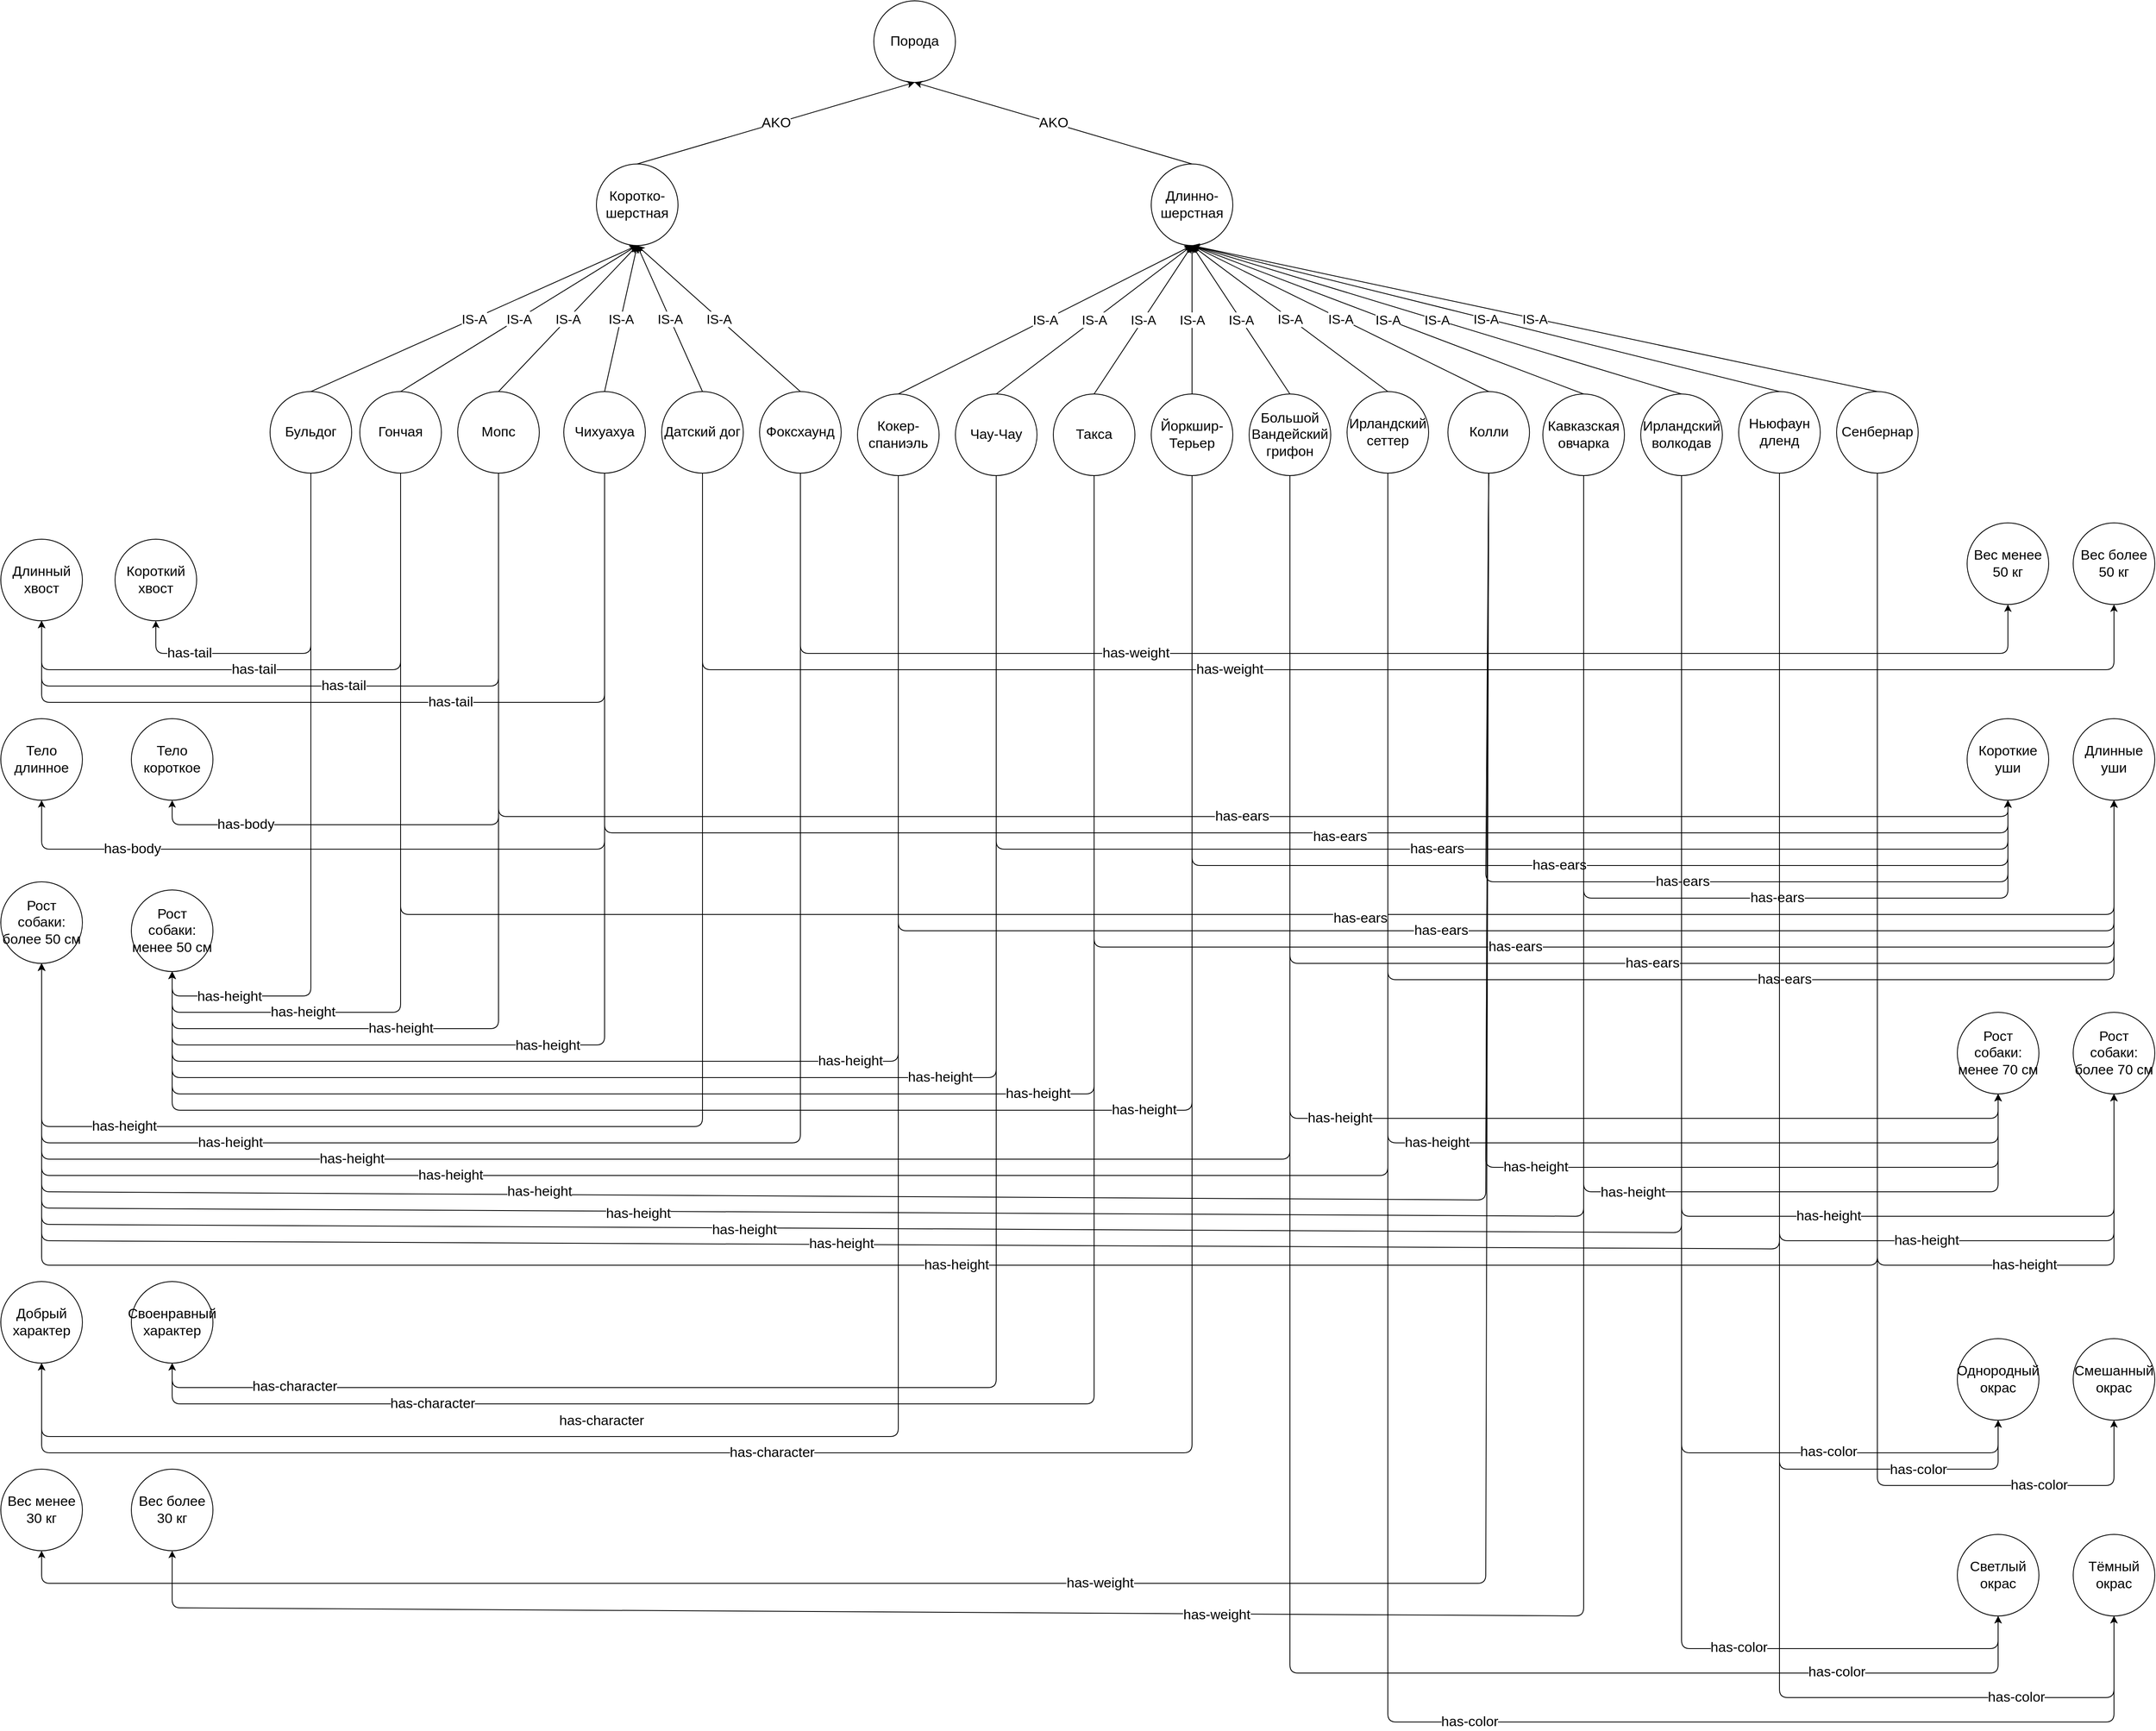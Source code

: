 <mxfile version="21.1.4" type="device">
  <diagram id="9MDA8xxCKIqWpt2-5bt2" name="Page-1">
    <mxGraphModel dx="3511" dy="-119" grid="1" gridSize="10" guides="1" tooltips="1" connect="1" arrows="1" fold="1" page="1" pageScale="1" pageWidth="827" pageHeight="1169" math="0" shadow="0">
      <root>
        <mxCell id="0" />
        <mxCell id="1" parent="0" />
        <mxCell id="qJLwlTwxIQTCb8-3PScf-7" value="&lt;font style=&quot;font-size: 17px;&quot;&gt;Порода&lt;/font&gt;" style="ellipse;whiteSpace=wrap;html=1;aspect=fixed;" vertex="1" parent="1">
          <mxGeometry x="740" y="1240" width="100" height="100" as="geometry" />
        </mxCell>
        <mxCell id="qJLwlTwxIQTCb8-3PScf-10" value="" style="endArrow=classic;html=1;entryX=0.5;entryY=1;entryDx=0;entryDy=0;exitX=0.5;exitY=0;exitDx=0;exitDy=0;" edge="1" parent="1" source="qJLwlTwxIQTCb8-3PScf-46" target="qJLwlTwxIQTCb8-3PScf-49">
          <mxGeometry relative="1" as="geometry">
            <mxPoint x="890" y="1590" as="sourcePoint" />
            <mxPoint x="760" y="1500" as="targetPoint" />
          </mxGeometry>
        </mxCell>
        <mxCell id="qJLwlTwxIQTCb8-3PScf-11" value="IS-A" style="edgeLabel;resizable=0;html=1;align=center;verticalAlign=middle;fontSize=16;" connectable="0" vertex="1" parent="qJLwlTwxIQTCb8-3PScf-10">
          <mxGeometry relative="1" as="geometry" />
        </mxCell>
        <mxCell id="qJLwlTwxIQTCb8-3PScf-22" value="Чау-Чау" style="ellipse;whiteSpace=wrap;html=1;align=center;newEdgeStyle={&quot;edgeStyle&quot;:&quot;entityRelationEdgeStyle&quot;,&quot;startArrow&quot;:&quot;none&quot;,&quot;endArrow&quot;:&quot;none&quot;,&quot;segment&quot;:10,&quot;curved&quot;:1};treeFolding=1;treeMoving=1;fontSize=17;" vertex="1" parent="1">
          <mxGeometry x="840" y="1722" width="100" height="100" as="geometry" />
        </mxCell>
        <mxCell id="qJLwlTwxIQTCb8-3PScf-23" value="Большой Вандейский&lt;br&gt;грифон" style="ellipse;whiteSpace=wrap;html=1;align=center;newEdgeStyle={&quot;edgeStyle&quot;:&quot;entityRelationEdgeStyle&quot;,&quot;startArrow&quot;:&quot;none&quot;,&quot;endArrow&quot;:&quot;none&quot;,&quot;segment&quot;:10,&quot;curved&quot;:1};treeFolding=1;treeMoving=1;fontSize=17;" vertex="1" parent="1">
          <mxGeometry x="1200" y="1722" width="100" height="100" as="geometry" />
        </mxCell>
        <mxCell id="qJLwlTwxIQTCb8-3PScf-30" value="Такса" style="ellipse;whiteSpace=wrap;html=1;align=center;newEdgeStyle={&quot;edgeStyle&quot;:&quot;entityRelationEdgeStyle&quot;,&quot;startArrow&quot;:&quot;none&quot;,&quot;endArrow&quot;:&quot;none&quot;,&quot;segment&quot;:10,&quot;curved&quot;:1};treeFolding=1;treeMoving=1;fontSize=17;" vertex="1" parent="1">
          <mxGeometry x="960" y="1722" width="100" height="100" as="geometry" />
        </mxCell>
        <mxCell id="qJLwlTwxIQTCb8-3PScf-31" value="Йоркшир-Терьер" style="ellipse;whiteSpace=wrap;html=1;align=center;newEdgeStyle={&quot;edgeStyle&quot;:&quot;entityRelationEdgeStyle&quot;,&quot;startArrow&quot;:&quot;none&quot;,&quot;endArrow&quot;:&quot;none&quot;,&quot;segment&quot;:10,&quot;curved&quot;:1};treeFolding=1;treeMoving=1;fontSize=17;" vertex="1" parent="1">
          <mxGeometry x="1080" y="1722" width="100" height="100" as="geometry" />
        </mxCell>
        <mxCell id="qJLwlTwxIQTCb8-3PScf-34" value="Колли" style="ellipse;whiteSpace=wrap;html=1;align=center;newEdgeStyle={&quot;edgeStyle&quot;:&quot;entityRelationEdgeStyle&quot;,&quot;startArrow&quot;:&quot;none&quot;,&quot;endArrow&quot;:&quot;none&quot;,&quot;segment&quot;:10,&quot;curved&quot;:1};treeFolding=1;treeMoving=1;fontSize=17;" vertex="1" parent="1">
          <mxGeometry x="1443.63" y="1719" width="100" height="100" as="geometry" />
        </mxCell>
        <mxCell id="qJLwlTwxIQTCb8-3PScf-35" value="&lt;font style=&quot;font-size: 17px;&quot;&gt;Сенбернар&lt;/font&gt;" style="ellipse;whiteSpace=wrap;html=1;align=center;newEdgeStyle={&quot;edgeStyle&quot;:&quot;entityRelationEdgeStyle&quot;,&quot;startArrow&quot;:&quot;none&quot;,&quot;endArrow&quot;:&quot;none&quot;,&quot;segment&quot;:10,&quot;curved&quot;:1};treeFolding=1;treeMoving=1;fontSize=17;" vertex="1" parent="1">
          <mxGeometry x="1920" y="1719" width="100" height="100" as="geometry" />
        </mxCell>
        <mxCell id="qJLwlTwxIQTCb8-3PScf-36" value="&lt;font style=&quot;font-size: 17px;&quot;&gt;Ньюфаун&lt;br&gt;дленд&lt;/font&gt;" style="ellipse;whiteSpace=wrap;html=1;align=center;newEdgeStyle={&quot;edgeStyle&quot;:&quot;entityRelationEdgeStyle&quot;,&quot;startArrow&quot;:&quot;none&quot;,&quot;endArrow&quot;:&quot;none&quot;,&quot;segment&quot;:10,&quot;curved&quot;:1};treeFolding=1;treeMoving=1;fontSize=17;" vertex="1" parent="1">
          <mxGeometry x="1800" y="1719" width="100" height="100" as="geometry" />
        </mxCell>
        <mxCell id="qJLwlTwxIQTCb8-3PScf-37" value="&lt;font style=&quot;font-size: 17px;&quot;&gt;Ирландский волкодав&lt;/font&gt;" style="ellipse;whiteSpace=wrap;html=1;align=center;newEdgeStyle={&quot;edgeStyle&quot;:&quot;entityRelationEdgeStyle&quot;,&quot;startArrow&quot;:&quot;none&quot;,&quot;endArrow&quot;:&quot;none&quot;,&quot;segment&quot;:10,&quot;curved&quot;:1};treeFolding=1;treeMoving=1;fontSize=17;" vertex="1" parent="1">
          <mxGeometry x="1680" y="1722" width="100" height="100" as="geometry" />
        </mxCell>
        <mxCell id="qJLwlTwxIQTCb8-3PScf-38" value="&lt;font style=&quot;font-size: 17px;&quot;&gt;Кавказская овчарка&lt;/font&gt;" style="ellipse;whiteSpace=wrap;html=1;align=center;newEdgeStyle={&quot;edgeStyle&quot;:&quot;entityRelationEdgeStyle&quot;,&quot;startArrow&quot;:&quot;none&quot;,&quot;endArrow&quot;:&quot;none&quot;,&quot;segment&quot;:10,&quot;curved&quot;:1};treeFolding=1;treeMoving=1;fontSize=17;" vertex="1" parent="1">
          <mxGeometry x="1560" y="1722" width="100" height="100" as="geometry" />
        </mxCell>
        <mxCell id="qJLwlTwxIQTCb8-3PScf-39" value="Ирландский сеттер" style="ellipse;whiteSpace=wrap;html=1;align=center;newEdgeStyle={&quot;edgeStyle&quot;:&quot;entityRelationEdgeStyle&quot;,&quot;startArrow&quot;:&quot;none&quot;,&quot;endArrow&quot;:&quot;none&quot;,&quot;segment&quot;:10,&quot;curved&quot;:1};treeFolding=1;treeMoving=1;fontSize=17;" vertex="1" parent="1">
          <mxGeometry x="1320" y="1719" width="100" height="100" as="geometry" />
        </mxCell>
        <mxCell id="qJLwlTwxIQTCb8-3PScf-41" value="Гончая" style="ellipse;whiteSpace=wrap;html=1;align=center;newEdgeStyle={&quot;edgeStyle&quot;:&quot;entityRelationEdgeStyle&quot;,&quot;startArrow&quot;:&quot;none&quot;,&quot;endArrow&quot;:&quot;none&quot;,&quot;segment&quot;:10,&quot;curved&quot;:1};treeFolding=1;treeMoving=1;fontSize=17;" vertex="1" parent="1">
          <mxGeometry x="110" y="1719" width="100" height="100" as="geometry" />
        </mxCell>
        <mxCell id="qJLwlTwxIQTCb8-3PScf-42" value="Мопс" style="ellipse;whiteSpace=wrap;html=1;align=center;newEdgeStyle={&quot;edgeStyle&quot;:&quot;entityRelationEdgeStyle&quot;,&quot;startArrow&quot;:&quot;none&quot;,&quot;endArrow&quot;:&quot;none&quot;,&quot;segment&quot;:10,&quot;curved&quot;:1};treeFolding=1;treeMoving=1;fontSize=17;" vertex="1" parent="1">
          <mxGeometry x="230" y="1719" width="100" height="100" as="geometry" />
        </mxCell>
        <mxCell id="qJLwlTwxIQTCb8-3PScf-43" value="Чихуахуа" style="ellipse;whiteSpace=wrap;html=1;align=center;newEdgeStyle={&quot;edgeStyle&quot;:&quot;entityRelationEdgeStyle&quot;,&quot;startArrow&quot;:&quot;none&quot;,&quot;endArrow&quot;:&quot;none&quot;,&quot;segment&quot;:10,&quot;curved&quot;:1};treeFolding=1;treeMoving=1;fontSize=17;" vertex="1" parent="1">
          <mxGeometry x="360" y="1719" width="100" height="100" as="geometry" />
        </mxCell>
        <mxCell id="qJLwlTwxIQTCb8-3PScf-44" value="Датский дог" style="ellipse;whiteSpace=wrap;html=1;align=center;newEdgeStyle={&quot;edgeStyle&quot;:&quot;entityRelationEdgeStyle&quot;,&quot;startArrow&quot;:&quot;none&quot;,&quot;endArrow&quot;:&quot;none&quot;,&quot;segment&quot;:10,&quot;curved&quot;:1};treeFolding=1;treeMoving=1;fontSize=17;" vertex="1" parent="1">
          <mxGeometry x="480" y="1719" width="100" height="100" as="geometry" />
        </mxCell>
        <mxCell id="qJLwlTwxIQTCb8-3PScf-45" value="Фоксхаунд" style="ellipse;whiteSpace=wrap;html=1;align=center;newEdgeStyle={&quot;edgeStyle&quot;:&quot;entityRelationEdgeStyle&quot;,&quot;startArrow&quot;:&quot;none&quot;,&quot;endArrow&quot;:&quot;none&quot;,&quot;segment&quot;:10,&quot;curved&quot;:1};treeFolding=1;treeMoving=1;fontSize=17;" vertex="1" parent="1">
          <mxGeometry x="600" y="1719" width="100" height="100" as="geometry" />
        </mxCell>
        <mxCell id="qJLwlTwxIQTCb8-3PScf-46" value="Кокер-спаниэль" style="ellipse;whiteSpace=wrap;html=1;align=center;newEdgeStyle={&quot;edgeStyle&quot;:&quot;entityRelationEdgeStyle&quot;,&quot;startArrow&quot;:&quot;none&quot;,&quot;endArrow&quot;:&quot;none&quot;,&quot;segment&quot;:10,&quot;curved&quot;:1};treeFolding=1;treeMoving=1;fontSize=17;" vertex="1" parent="1">
          <mxGeometry x="720" y="1722" width="100" height="100" as="geometry" />
        </mxCell>
        <mxCell id="qJLwlTwxIQTCb8-3PScf-47" value="Рост собаки:&lt;br&gt;менее 50 см" style="ellipse;whiteSpace=wrap;html=1;align=center;newEdgeStyle={&quot;edgeStyle&quot;:&quot;entityRelationEdgeStyle&quot;,&quot;startArrow&quot;:&quot;none&quot;,&quot;endArrow&quot;:&quot;none&quot;,&quot;segment&quot;:10,&quot;curved&quot;:1};treeFolding=1;treeMoving=1;fontSize=17;" vertex="1" parent="1">
          <mxGeometry x="-170" y="2330" width="100" height="100" as="geometry" />
        </mxCell>
        <mxCell id="qJLwlTwxIQTCb8-3PScf-48" value="Рост собаки:&lt;br&gt;более 50 см" style="ellipse;whiteSpace=wrap;html=1;align=center;newEdgeStyle={&quot;edgeStyle&quot;:&quot;entityRelationEdgeStyle&quot;,&quot;startArrow&quot;:&quot;none&quot;,&quot;endArrow&quot;:&quot;none&quot;,&quot;segment&quot;:10,&quot;curved&quot;:1};treeFolding=1;treeMoving=1;fontSize=17;" vertex="1" parent="1">
          <mxGeometry x="-330" y="2320" width="100" height="100" as="geometry" />
        </mxCell>
        <mxCell id="qJLwlTwxIQTCb8-3PScf-49" value="Длинно-шерстная" style="ellipse;whiteSpace=wrap;html=1;align=center;newEdgeStyle={&quot;edgeStyle&quot;:&quot;entityRelationEdgeStyle&quot;,&quot;startArrow&quot;:&quot;none&quot;,&quot;endArrow&quot;:&quot;none&quot;,&quot;segment&quot;:10,&quot;curved&quot;:1};treeFolding=1;treeMoving=1;fontSize=17;" vertex="1" parent="1">
          <mxGeometry x="1080" y="1440" width="100" height="100" as="geometry" />
        </mxCell>
        <mxCell id="qJLwlTwxIQTCb8-3PScf-50" value="Вес более 50 кг" style="ellipse;whiteSpace=wrap;html=1;align=center;newEdgeStyle={&quot;edgeStyle&quot;:&quot;entityRelationEdgeStyle&quot;,&quot;startArrow&quot;:&quot;none&quot;,&quot;endArrow&quot;:&quot;none&quot;,&quot;segment&quot;:10,&quot;curved&quot;:1};treeFolding=1;treeMoving=1;fontSize=17;" vertex="1" parent="1">
          <mxGeometry x="2210" y="1880" width="100" height="100" as="geometry" />
        </mxCell>
        <mxCell id="qJLwlTwxIQTCb8-3PScf-51" value="Вес менее 50 кг" style="ellipse;whiteSpace=wrap;html=1;align=center;newEdgeStyle={&quot;edgeStyle&quot;:&quot;entityRelationEdgeStyle&quot;,&quot;startArrow&quot;:&quot;none&quot;,&quot;endArrow&quot;:&quot;none&quot;,&quot;segment&quot;:10,&quot;curved&quot;:1};treeFolding=1;treeMoving=1;fontSize=17;" vertex="1" parent="1">
          <mxGeometry x="2080" y="1880" width="100" height="100" as="geometry" />
        </mxCell>
        <mxCell id="qJLwlTwxIQTCb8-3PScf-52" value="Длинные уши" style="ellipse;whiteSpace=wrap;html=1;align=center;newEdgeStyle={&quot;edgeStyle&quot;:&quot;entityRelationEdgeStyle&quot;,&quot;startArrow&quot;:&quot;none&quot;,&quot;endArrow&quot;:&quot;none&quot;,&quot;segment&quot;:10,&quot;curved&quot;:1};treeFolding=1;treeMoving=1;fontSize=17;" vertex="1" parent="1">
          <mxGeometry x="2210" y="2120" width="100" height="100" as="geometry" />
        </mxCell>
        <mxCell id="qJLwlTwxIQTCb8-3PScf-54" value="Короткие уши" style="ellipse;whiteSpace=wrap;html=1;align=center;newEdgeStyle={&quot;edgeStyle&quot;:&quot;entityRelationEdgeStyle&quot;,&quot;startArrow&quot;:&quot;none&quot;,&quot;endArrow&quot;:&quot;none&quot;,&quot;segment&quot;:10,&quot;curved&quot;:1};treeFolding=1;treeMoving=1;fontSize=17;" vertex="1" parent="1">
          <mxGeometry x="2080" y="2120" width="100" height="100" as="geometry" />
        </mxCell>
        <mxCell id="qJLwlTwxIQTCb8-3PScf-59" value="" style="endArrow=classic;html=1;exitX=0.5;exitY=0;exitDx=0;exitDy=0;entryX=0.5;entryY=1;entryDx=0;entryDy=0;" edge="1" parent="1" source="qJLwlTwxIQTCb8-3PScf-22" target="qJLwlTwxIQTCb8-3PScf-49">
          <mxGeometry relative="1" as="geometry">
            <mxPoint x="1030" y="1752" as="sourcePoint" />
            <mxPoint x="920" y="1460" as="targetPoint" />
          </mxGeometry>
        </mxCell>
        <mxCell id="qJLwlTwxIQTCb8-3PScf-60" value="IS-A" style="edgeLabel;resizable=0;html=1;align=center;verticalAlign=middle;fontSize=16;" connectable="0" vertex="1" parent="qJLwlTwxIQTCb8-3PScf-59">
          <mxGeometry relative="1" as="geometry" />
        </mxCell>
        <mxCell id="qJLwlTwxIQTCb8-3PScf-69" value="" style="endArrow=classic;html=1;exitX=0.5;exitY=0;exitDx=0;exitDy=0;entryX=0.5;entryY=1;entryDx=0;entryDy=0;" edge="1" parent="1" source="qJLwlTwxIQTCb8-3PScf-30" target="qJLwlTwxIQTCb8-3PScf-49">
          <mxGeometry relative="1" as="geometry">
            <mxPoint x="1150" y="1729" as="sourcePoint" />
            <mxPoint x="930" y="1460" as="targetPoint" />
          </mxGeometry>
        </mxCell>
        <mxCell id="qJLwlTwxIQTCb8-3PScf-70" value="IS-A" style="edgeLabel;resizable=0;html=1;align=center;verticalAlign=middle;fontSize=16;" connectable="0" vertex="1" parent="qJLwlTwxIQTCb8-3PScf-69">
          <mxGeometry relative="1" as="geometry" />
        </mxCell>
        <mxCell id="qJLwlTwxIQTCb8-3PScf-71" value="" style="endArrow=classic;html=1;exitX=0.5;exitY=0;exitDx=0;exitDy=0;entryX=0.5;entryY=1;entryDx=0;entryDy=0;" edge="1" parent="1" source="qJLwlTwxIQTCb8-3PScf-31" target="qJLwlTwxIQTCb8-3PScf-49">
          <mxGeometry relative="1" as="geometry">
            <mxPoint x="1430" y="1692" as="sourcePoint" />
            <mxPoint x="1070" y="1430" as="targetPoint" />
          </mxGeometry>
        </mxCell>
        <mxCell id="qJLwlTwxIQTCb8-3PScf-72" value="IS-A" style="edgeLabel;resizable=0;html=1;align=center;verticalAlign=middle;fontSize=16;" connectable="0" vertex="1" parent="qJLwlTwxIQTCb8-3PScf-71">
          <mxGeometry relative="1" as="geometry" />
        </mxCell>
        <mxCell id="qJLwlTwxIQTCb8-3PScf-73" value="" style="endArrow=classic;html=1;exitX=0.5;exitY=0;exitDx=0;exitDy=0;entryX=0.5;entryY=1;entryDx=0;entryDy=0;" edge="1" parent="1" source="qJLwlTwxIQTCb8-3PScf-39" target="qJLwlTwxIQTCb8-3PScf-49">
          <mxGeometry relative="1" as="geometry">
            <mxPoint x="1640" y="1719" as="sourcePoint" />
            <mxPoint x="970" y="1470" as="targetPoint" />
          </mxGeometry>
        </mxCell>
        <mxCell id="qJLwlTwxIQTCb8-3PScf-74" value="IS-A" style="edgeLabel;resizable=0;html=1;align=center;verticalAlign=middle;fontSize=16;" connectable="0" vertex="1" parent="qJLwlTwxIQTCb8-3PScf-73">
          <mxGeometry relative="1" as="geometry" />
        </mxCell>
        <mxCell id="qJLwlTwxIQTCb8-3PScf-75" value="" style="endArrow=classic;html=1;exitX=0.5;exitY=0;exitDx=0;exitDy=0;entryX=0.5;entryY=1;entryDx=0;entryDy=0;" edge="1" parent="1" source="qJLwlTwxIQTCb8-3PScf-34" target="qJLwlTwxIQTCb8-3PScf-49">
          <mxGeometry relative="1" as="geometry">
            <mxPoint x="1810" y="1712" as="sourcePoint" />
            <mxPoint x="1450" y="1450" as="targetPoint" />
          </mxGeometry>
        </mxCell>
        <mxCell id="qJLwlTwxIQTCb8-3PScf-76" value="IS-A" style="edgeLabel;resizable=0;html=1;align=center;verticalAlign=middle;fontSize=16;" connectable="0" vertex="1" parent="qJLwlTwxIQTCb8-3PScf-75">
          <mxGeometry relative="1" as="geometry" />
        </mxCell>
        <mxCell id="qJLwlTwxIQTCb8-3PScf-77" value="" style="endArrow=classic;html=1;exitX=0.5;exitY=0;exitDx=0;exitDy=0;entryX=0.5;entryY=1;entryDx=0;entryDy=0;" edge="1" parent="1" source="qJLwlTwxIQTCb8-3PScf-23" target="qJLwlTwxIQTCb8-3PScf-49">
          <mxGeometry relative="1" as="geometry">
            <mxPoint x="1650" y="1729" as="sourcePoint" />
            <mxPoint x="1290" y="1467" as="targetPoint" />
          </mxGeometry>
        </mxCell>
        <mxCell id="qJLwlTwxIQTCb8-3PScf-78" value="IS-A" style="edgeLabel;resizable=0;html=1;align=center;verticalAlign=middle;fontSize=16;" connectable="0" vertex="1" parent="qJLwlTwxIQTCb8-3PScf-77">
          <mxGeometry relative="1" as="geometry" />
        </mxCell>
        <mxCell id="qJLwlTwxIQTCb8-3PScf-79" value="" style="endArrow=classic;html=1;exitX=0.5;exitY=0;exitDx=0;exitDy=0;entryX=0.5;entryY=1;entryDx=0;entryDy=0;" edge="1" parent="1" source="qJLwlTwxIQTCb8-3PScf-38" target="qJLwlTwxIQTCb8-3PScf-49">
          <mxGeometry relative="1" as="geometry">
            <mxPoint x="1840" y="1732" as="sourcePoint" />
            <mxPoint x="960" y="1460" as="targetPoint" />
          </mxGeometry>
        </mxCell>
        <mxCell id="qJLwlTwxIQTCb8-3PScf-80" value="IS-A" style="edgeLabel;resizable=0;html=1;align=center;verticalAlign=middle;fontSize=16;" connectable="0" vertex="1" parent="qJLwlTwxIQTCb8-3PScf-79">
          <mxGeometry relative="1" as="geometry" />
        </mxCell>
        <mxCell id="qJLwlTwxIQTCb8-3PScf-81" value="" style="endArrow=classic;html=1;exitX=0.5;exitY=0;exitDx=0;exitDy=0;entryX=0.5;entryY=1;entryDx=0;entryDy=0;" edge="1" parent="1" source="qJLwlTwxIQTCb8-3PScf-37" target="qJLwlTwxIQTCb8-3PScf-49">
          <mxGeometry relative="1" as="geometry">
            <mxPoint x="1660" y="1729" as="sourcePoint" />
            <mxPoint x="940" y="1460" as="targetPoint" />
          </mxGeometry>
        </mxCell>
        <mxCell id="qJLwlTwxIQTCb8-3PScf-82" value="IS-A" style="edgeLabel;resizable=0;html=1;align=center;verticalAlign=middle;fontSize=16;" connectable="0" vertex="1" parent="qJLwlTwxIQTCb8-3PScf-81">
          <mxGeometry relative="1" as="geometry" />
        </mxCell>
        <mxCell id="qJLwlTwxIQTCb8-3PScf-83" value="" style="endArrow=classic;html=1;exitX=0.5;exitY=0;exitDx=0;exitDy=0;entryX=0.5;entryY=1;entryDx=0;entryDy=0;" edge="1" parent="1" source="qJLwlTwxIQTCb8-3PScf-36" target="qJLwlTwxIQTCb8-3PScf-49">
          <mxGeometry relative="1" as="geometry">
            <mxPoint x="1670" y="1739" as="sourcePoint" />
            <mxPoint x="1040" y="1450" as="targetPoint" />
          </mxGeometry>
        </mxCell>
        <mxCell id="qJLwlTwxIQTCb8-3PScf-84" value="IS-A" style="edgeLabel;resizable=0;html=1;align=center;verticalAlign=middle;fontSize=16;" connectable="0" vertex="1" parent="qJLwlTwxIQTCb8-3PScf-83">
          <mxGeometry relative="1" as="geometry" />
        </mxCell>
        <mxCell id="qJLwlTwxIQTCb8-3PScf-85" value="" style="endArrow=classic;html=1;exitX=0.5;exitY=0;exitDx=0;exitDy=0;entryX=0.5;entryY=1;entryDx=0;entryDy=0;" edge="1" parent="1" source="qJLwlTwxIQTCb8-3PScf-35" target="qJLwlTwxIQTCb8-3PScf-49">
          <mxGeometry relative="1" as="geometry">
            <mxPoint x="1900" y="1732" as="sourcePoint" />
            <mxPoint x="1000" y="1470" as="targetPoint" />
          </mxGeometry>
        </mxCell>
        <mxCell id="qJLwlTwxIQTCb8-3PScf-86" value="IS-A" style="edgeLabel;resizable=0;html=1;align=center;verticalAlign=middle;fontSize=16;" connectable="0" vertex="1" parent="qJLwlTwxIQTCb8-3PScf-85">
          <mxGeometry relative="1" as="geometry" />
        </mxCell>
        <mxCell id="qJLwlTwxIQTCb8-3PScf-121" value="Короткий хвост" style="ellipse;whiteSpace=wrap;html=1;align=center;newEdgeStyle={&quot;edgeStyle&quot;:&quot;entityRelationEdgeStyle&quot;,&quot;startArrow&quot;:&quot;none&quot;,&quot;endArrow&quot;:&quot;none&quot;,&quot;segment&quot;:10,&quot;curved&quot;:1};treeFolding=1;treeMoving=1;fontSize=17;" vertex="1" parent="1">
          <mxGeometry x="-190" y="1900" width="100" height="100" as="geometry" />
        </mxCell>
        <mxCell id="qJLwlTwxIQTCb8-3PScf-122" value="Тело длинное" style="ellipse;whiteSpace=wrap;html=1;align=center;newEdgeStyle={&quot;edgeStyle&quot;:&quot;entityRelationEdgeStyle&quot;,&quot;startArrow&quot;:&quot;none&quot;,&quot;endArrow&quot;:&quot;none&quot;,&quot;segment&quot;:10,&quot;curved&quot;:1};treeFolding=1;treeMoving=1;fontSize=17;" vertex="1" parent="1">
          <mxGeometry x="-330" y="2120" width="100" height="100" as="geometry" />
        </mxCell>
        <mxCell id="qJLwlTwxIQTCb8-3PScf-123" value="Тело короткое" style="ellipse;whiteSpace=wrap;html=1;align=center;newEdgeStyle={&quot;edgeStyle&quot;:&quot;entityRelationEdgeStyle&quot;,&quot;startArrow&quot;:&quot;none&quot;,&quot;endArrow&quot;:&quot;none&quot;,&quot;segment&quot;:10,&quot;curved&quot;:1};treeFolding=1;treeMoving=1;fontSize=17;" vertex="1" parent="1">
          <mxGeometry x="-170" y="2120" width="100" height="100" as="geometry" />
        </mxCell>
        <mxCell id="qJLwlTwxIQTCb8-3PScf-124" value="Длинный хвост" style="ellipse;whiteSpace=wrap;html=1;align=center;newEdgeStyle={&quot;edgeStyle&quot;:&quot;entityRelationEdgeStyle&quot;,&quot;startArrow&quot;:&quot;none&quot;,&quot;endArrow&quot;:&quot;none&quot;,&quot;segment&quot;:10,&quot;curved&quot;:1};treeFolding=1;treeMoving=1;fontSize=17;" vertex="1" parent="1">
          <mxGeometry x="-330" y="1900" width="100" height="100" as="geometry" />
        </mxCell>
        <mxCell id="qJLwlTwxIQTCb8-3PScf-125" value="Коротко-шерстная" style="ellipse;whiteSpace=wrap;html=1;align=center;newEdgeStyle={&quot;edgeStyle&quot;:&quot;entityRelationEdgeStyle&quot;,&quot;startArrow&quot;:&quot;none&quot;,&quot;endArrow&quot;:&quot;none&quot;,&quot;segment&quot;:10,&quot;curved&quot;:1};treeFolding=1;treeMoving=1;fontSize=17;" vertex="1" parent="1">
          <mxGeometry x="400" y="1440" width="100" height="100" as="geometry" />
        </mxCell>
        <mxCell id="qJLwlTwxIQTCb8-3PScf-126" value="" style="endArrow=classic;html=1;entryX=0.5;entryY=1;entryDx=0;entryDy=0;exitX=0.5;exitY=0;exitDx=0;exitDy=0;" edge="1" target="qJLwlTwxIQTCb8-3PScf-125" parent="1">
          <mxGeometry relative="1" as="geometry">
            <mxPoint x="650" y="1719" as="sourcePoint" />
            <mxPoint x="820" y="1099" as="targetPoint" />
          </mxGeometry>
        </mxCell>
        <mxCell id="qJLwlTwxIQTCb8-3PScf-127" value="IS-A" style="edgeLabel;resizable=0;html=1;align=center;verticalAlign=middle;fontSize=16;" connectable="0" vertex="1" parent="qJLwlTwxIQTCb8-3PScf-126">
          <mxGeometry relative="1" as="geometry" />
        </mxCell>
        <mxCell id="qJLwlTwxIQTCb8-3PScf-128" value="" style="endArrow=classic;html=1;entryX=0.5;entryY=1;entryDx=0;entryDy=0;exitX=0.5;exitY=0;exitDx=0;exitDy=0;" edge="1" target="qJLwlTwxIQTCb8-3PScf-125" parent="1">
          <mxGeometry relative="1" as="geometry">
            <mxPoint x="530" y="1719" as="sourcePoint" />
            <mxPoint x="830" y="1109" as="targetPoint" />
          </mxGeometry>
        </mxCell>
        <mxCell id="qJLwlTwxIQTCb8-3PScf-129" value="IS-A" style="edgeLabel;resizable=0;html=1;align=center;verticalAlign=middle;fontSize=16;" connectable="0" vertex="1" parent="qJLwlTwxIQTCb8-3PScf-128">
          <mxGeometry relative="1" as="geometry" />
        </mxCell>
        <mxCell id="qJLwlTwxIQTCb8-3PScf-130" value="" style="endArrow=classic;html=1;exitX=0.5;exitY=0;exitDx=0;exitDy=0;entryX=0.5;entryY=1;entryDx=0;entryDy=0;" edge="1" target="qJLwlTwxIQTCb8-3PScf-125" parent="1">
          <mxGeometry relative="1" as="geometry">
            <mxPoint x="410" y="1719" as="sourcePoint" />
            <mxPoint x="610" y="1089" as="targetPoint" />
          </mxGeometry>
        </mxCell>
        <mxCell id="qJLwlTwxIQTCb8-3PScf-131" value="IS-A" style="edgeLabel;resizable=0;html=1;align=center;verticalAlign=middle;fontSize=16;" connectable="0" vertex="1" parent="qJLwlTwxIQTCb8-3PScf-130">
          <mxGeometry relative="1" as="geometry" />
        </mxCell>
        <mxCell id="qJLwlTwxIQTCb8-3PScf-132" value="" style="endArrow=classic;html=1;exitX=0.5;exitY=0;exitDx=0;exitDy=0;entryX=0.5;entryY=1;entryDx=0;entryDy=0;" edge="1" source="qJLwlTwxIQTCb8-3PScf-138" target="qJLwlTwxIQTCb8-3PScf-125" parent="1">
          <mxGeometry relative="1" as="geometry">
            <mxPoint x="550" y="1351" as="sourcePoint" />
            <mxPoint x="620" y="1099" as="targetPoint" />
          </mxGeometry>
        </mxCell>
        <mxCell id="qJLwlTwxIQTCb8-3PScf-133" value="IS-A" style="edgeLabel;resizable=0;html=1;align=center;verticalAlign=middle;fontSize=16;" connectable="0" vertex="1" parent="qJLwlTwxIQTCb8-3PScf-132">
          <mxGeometry relative="1" as="geometry" />
        </mxCell>
        <mxCell id="qJLwlTwxIQTCb8-3PScf-134" value="" style="endArrow=classic;html=1;exitX=0.5;exitY=0;exitDx=0;exitDy=0;entryX=0.5;entryY=1;entryDx=0;entryDy=0;" edge="1" target="qJLwlTwxIQTCb8-3PScf-125" parent="1" source="qJLwlTwxIQTCb8-3PScf-42">
          <mxGeometry relative="1" as="geometry">
            <mxPoint x="290" y="1719" as="sourcePoint" />
            <mxPoint x="325" y="1039" as="targetPoint" />
          </mxGeometry>
        </mxCell>
        <mxCell id="qJLwlTwxIQTCb8-3PScf-135" value="IS-A" style="edgeLabel;resizable=0;html=1;align=center;verticalAlign=middle;fontSize=16;" connectable="0" vertex="1" parent="qJLwlTwxIQTCb8-3PScf-134">
          <mxGeometry relative="1" as="geometry" />
        </mxCell>
        <mxCell id="qJLwlTwxIQTCb8-3PScf-136" value="" style="endArrow=classic;html=1;exitX=0.5;exitY=0;exitDx=0;exitDy=0;entryX=0.5;entryY=1;entryDx=0;entryDy=0;" edge="1" target="qJLwlTwxIQTCb8-3PScf-125" parent="1" source="qJLwlTwxIQTCb8-3PScf-41">
          <mxGeometry relative="1" as="geometry">
            <mxPoint x="170" y="1719" as="sourcePoint" />
            <mxPoint x="500" y="1089" as="targetPoint" />
          </mxGeometry>
        </mxCell>
        <mxCell id="qJLwlTwxIQTCb8-3PScf-137" value="IS-A" style="edgeLabel;resizable=0;html=1;align=center;verticalAlign=middle;fontSize=16;" connectable="0" vertex="1" parent="qJLwlTwxIQTCb8-3PScf-136">
          <mxGeometry relative="1" as="geometry" />
        </mxCell>
        <mxCell id="qJLwlTwxIQTCb8-3PScf-138" value="Бульдог" style="ellipse;whiteSpace=wrap;html=1;align=center;newEdgeStyle={&quot;edgeStyle&quot;:&quot;entityRelationEdgeStyle&quot;,&quot;startArrow&quot;:&quot;none&quot;,&quot;endArrow&quot;:&quot;none&quot;,&quot;segment&quot;:10,&quot;curved&quot;:1};treeFolding=1;treeMoving=1;fontSize=17;" vertex="1" parent="1">
          <mxGeometry y="1719" width="100" height="100" as="geometry" />
        </mxCell>
        <mxCell id="qJLwlTwxIQTCb8-3PScf-140" value="Светлый&lt;br&gt;окрас" style="ellipse;whiteSpace=wrap;html=1;align=center;newEdgeStyle={&quot;edgeStyle&quot;:&quot;entityRelationEdgeStyle&quot;,&quot;startArrow&quot;:&quot;none&quot;,&quot;endArrow&quot;:&quot;none&quot;,&quot;segment&quot;:10,&quot;curved&quot;:1};treeFolding=1;treeMoving=1;fontSize=17;" vertex="1" parent="1">
          <mxGeometry x="2068" y="3120" width="100" height="100" as="geometry" />
        </mxCell>
        <mxCell id="qJLwlTwxIQTCb8-3PScf-143" value="Смешанный&lt;br&gt;окрас" style="ellipse;whiteSpace=wrap;html=1;align=center;newEdgeStyle={&quot;edgeStyle&quot;:&quot;entityRelationEdgeStyle&quot;,&quot;startArrow&quot;:&quot;none&quot;,&quot;endArrow&quot;:&quot;none&quot;,&quot;segment&quot;:10,&quot;curved&quot;:1};treeFolding=1;treeMoving=1;fontSize=17;" vertex="1" parent="1">
          <mxGeometry x="2210" y="2880" width="100" height="100" as="geometry" />
        </mxCell>
        <mxCell id="qJLwlTwxIQTCb8-3PScf-144" value="Добрый&lt;br&gt;характер" style="ellipse;whiteSpace=wrap;html=1;align=center;newEdgeStyle={&quot;edgeStyle&quot;:&quot;entityRelationEdgeStyle&quot;,&quot;startArrow&quot;:&quot;none&quot;,&quot;endArrow&quot;:&quot;none&quot;,&quot;segment&quot;:10,&quot;curved&quot;:1};treeFolding=1;treeMoving=1;fontSize=17;" vertex="1" parent="1">
          <mxGeometry x="-330" y="2810" width="100" height="100" as="geometry" />
        </mxCell>
        <mxCell id="qJLwlTwxIQTCb8-3PScf-145" value="Своенравный&lt;br&gt;характер" style="ellipse;whiteSpace=wrap;html=1;align=center;newEdgeStyle={&quot;edgeStyle&quot;:&quot;entityRelationEdgeStyle&quot;,&quot;startArrow&quot;:&quot;none&quot;,&quot;endArrow&quot;:&quot;none&quot;,&quot;segment&quot;:10,&quot;curved&quot;:1};treeFolding=1;treeMoving=1;fontSize=17;" vertex="1" parent="1">
          <mxGeometry x="-170" y="2810" width="100" height="100" as="geometry" />
        </mxCell>
        <mxCell id="qJLwlTwxIQTCb8-3PScf-146" value="Вес менее 30 кг" style="ellipse;whiteSpace=wrap;html=1;align=center;newEdgeStyle={&quot;edgeStyle&quot;:&quot;entityRelationEdgeStyle&quot;,&quot;startArrow&quot;:&quot;none&quot;,&quot;endArrow&quot;:&quot;none&quot;,&quot;segment&quot;:10,&quot;curved&quot;:1};treeFolding=1;treeMoving=1;fontSize=17;" vertex="1" parent="1">
          <mxGeometry x="-330" y="3040" width="100" height="100" as="geometry" />
        </mxCell>
        <mxCell id="qJLwlTwxIQTCb8-3PScf-147" value="Вес более 30 кг" style="ellipse;whiteSpace=wrap;html=1;align=center;newEdgeStyle={&quot;edgeStyle&quot;:&quot;entityRelationEdgeStyle&quot;,&quot;startArrow&quot;:&quot;none&quot;,&quot;endArrow&quot;:&quot;none&quot;,&quot;segment&quot;:10,&quot;curved&quot;:1};treeFolding=1;treeMoving=1;fontSize=17;" vertex="1" parent="1">
          <mxGeometry x="-170" y="3040" width="100" height="100" as="geometry" />
        </mxCell>
        <mxCell id="qJLwlTwxIQTCb8-3PScf-148" value="Рост собаки:&lt;br&gt;менее 70 см" style="ellipse;whiteSpace=wrap;html=1;align=center;newEdgeStyle={&quot;edgeStyle&quot;:&quot;entityRelationEdgeStyle&quot;,&quot;startArrow&quot;:&quot;none&quot;,&quot;endArrow&quot;:&quot;none&quot;,&quot;segment&quot;:10,&quot;curved&quot;:1};treeFolding=1;treeMoving=1;fontSize=17;" vertex="1" parent="1">
          <mxGeometry x="2068" y="2480" width="100" height="100" as="geometry" />
        </mxCell>
        <mxCell id="qJLwlTwxIQTCb8-3PScf-181" value="" style="endArrow=classic;html=1;exitX=0.5;exitY=1;exitDx=0;exitDy=0;entryX=0.5;entryY=1;entryDx=0;entryDy=0;" edge="1" parent="1" source="qJLwlTwxIQTCb8-3PScf-138" target="qJLwlTwxIQTCb8-3PScf-121">
          <mxGeometry relative="1" as="geometry">
            <mxPoint x="150" y="1880" as="sourcePoint" />
            <mxPoint x="-191" y="1891" as="targetPoint" />
            <Array as="points">
              <mxPoint x="50" y="2040" />
              <mxPoint x="-140" y="2040" />
            </Array>
          </mxGeometry>
        </mxCell>
        <mxCell id="qJLwlTwxIQTCb8-3PScf-182" value="&lt;font style=&quot;font-size: 17px;&quot;&gt;has-tail&lt;/font&gt;" style="edgeLabel;resizable=0;html=1;align=center;verticalAlign=middle;" connectable="0" vertex="1" parent="qJLwlTwxIQTCb8-3PScf-181">
          <mxGeometry relative="1" as="geometry">
            <mxPoint x="-145" as="offset" />
          </mxGeometry>
        </mxCell>
        <mxCell id="qJLwlTwxIQTCb8-3PScf-183" value="" style="endArrow=classic;html=1;exitX=0.5;exitY=1;exitDx=0;exitDy=0;entryX=0.5;entryY=1;entryDx=0;entryDy=0;" edge="1" parent="1" source="qJLwlTwxIQTCb8-3PScf-41" target="qJLwlTwxIQTCb8-3PScf-124">
          <mxGeometry relative="1" as="geometry">
            <mxPoint x="60" y="1829" as="sourcePoint" />
            <mxPoint x="-220" y="2010" as="targetPoint" />
            <Array as="points">
              <mxPoint x="160" y="2060" />
              <mxPoint x="-280" y="2060" />
            </Array>
          </mxGeometry>
        </mxCell>
        <mxCell id="qJLwlTwxIQTCb8-3PScf-184" value="&lt;font style=&quot;font-size: 17px;&quot;&gt;has-tail&lt;/font&gt;" style="edgeLabel;resizable=0;html=1;align=center;verticalAlign=middle;" connectable="0" vertex="1" parent="qJLwlTwxIQTCb8-3PScf-183">
          <mxGeometry relative="1" as="geometry">
            <mxPoint x="-51" as="offset" />
          </mxGeometry>
        </mxCell>
        <mxCell id="qJLwlTwxIQTCb8-3PScf-185" value="" style="endArrow=classic;html=1;exitX=0.5;exitY=1;exitDx=0;exitDy=0;entryX=0.5;entryY=1;entryDx=0;entryDy=0;" edge="1" parent="1" source="qJLwlTwxIQTCb8-3PScf-42" target="qJLwlTwxIQTCb8-3PScf-124">
          <mxGeometry relative="1" as="geometry">
            <mxPoint x="170" y="1829" as="sourcePoint" />
            <mxPoint x="-410" y="2010" as="targetPoint" />
            <Array as="points">
              <mxPoint x="280" y="2080" />
              <mxPoint x="-280" y="2080" />
            </Array>
          </mxGeometry>
        </mxCell>
        <mxCell id="qJLwlTwxIQTCb8-3PScf-186" value="&lt;font style=&quot;font-size: 17px;&quot;&gt;has-tail&lt;/font&gt;" style="edgeLabel;resizable=0;html=1;align=center;verticalAlign=middle;" connectable="0" vertex="1" parent="qJLwlTwxIQTCb8-3PScf-185">
          <mxGeometry relative="1" as="geometry">
            <mxPoint x="-1" as="offset" />
          </mxGeometry>
        </mxCell>
        <mxCell id="qJLwlTwxIQTCb8-3PScf-187" value="" style="endArrow=classic;html=1;exitX=0.5;exitY=1;exitDx=0;exitDy=0;entryX=0.5;entryY=1;entryDx=0;entryDy=0;" edge="1" parent="1" source="qJLwlTwxIQTCb8-3PScf-43" target="qJLwlTwxIQTCb8-3PScf-124">
          <mxGeometry relative="1" as="geometry">
            <mxPoint x="290" y="1829" as="sourcePoint" />
            <mxPoint x="-410" y="2010" as="targetPoint" />
            <Array as="points">
              <mxPoint x="410" y="2100" />
              <mxPoint x="-280" y="2100" />
            </Array>
          </mxGeometry>
        </mxCell>
        <mxCell id="qJLwlTwxIQTCb8-3PScf-188" value="&lt;font style=&quot;font-size: 17px;&quot;&gt;has-tail&lt;/font&gt;" style="edgeLabel;resizable=0;html=1;align=center;verticalAlign=middle;" connectable="0" vertex="1" parent="qJLwlTwxIQTCb8-3PScf-187">
          <mxGeometry relative="1" as="geometry">
            <mxPoint x="65" as="offset" />
          </mxGeometry>
        </mxCell>
        <mxCell id="qJLwlTwxIQTCb8-3PScf-189" value="" style="endArrow=classic;html=1;entryX=0.5;entryY=1;entryDx=0;entryDy=0;exitX=0.5;exitY=1;exitDx=0;exitDy=0;" edge="1" parent="1" source="qJLwlTwxIQTCb8-3PScf-138" target="qJLwlTwxIQTCb8-3PScf-47">
          <mxGeometry relative="1" as="geometry">
            <mxPoint x="80" y="1840" as="sourcePoint" />
            <mxPoint x="-220" y="2010" as="targetPoint" />
            <Array as="points">
              <mxPoint x="50" y="2460" />
              <mxPoint x="-120" y="2460" />
            </Array>
          </mxGeometry>
        </mxCell>
        <mxCell id="qJLwlTwxIQTCb8-3PScf-190" value="&lt;font style=&quot;font-size: 17px;&quot;&gt;has-height&lt;/font&gt;" style="edgeLabel;resizable=0;html=1;align=center;verticalAlign=middle;" connectable="0" vertex="1" parent="qJLwlTwxIQTCb8-3PScf-189">
          <mxGeometry relative="1" as="geometry">
            <mxPoint x="-100" y="221" as="offset" />
          </mxGeometry>
        </mxCell>
        <mxCell id="qJLwlTwxIQTCb8-3PScf-191" value="" style="endArrow=classic;html=1;entryX=0.5;entryY=1;entryDx=0;entryDy=0;exitX=0.5;exitY=1;exitDx=0;exitDy=0;" edge="1" parent="1" source="qJLwlTwxIQTCb8-3PScf-41" target="qJLwlTwxIQTCb8-3PScf-47">
          <mxGeometry relative="1" as="geometry">
            <mxPoint x="70" y="1820" as="sourcePoint" />
            <mxPoint x="-420" y="2430" as="targetPoint" />
            <Array as="points">
              <mxPoint x="160" y="2480" />
              <mxPoint x="-120" y="2480" />
            </Array>
          </mxGeometry>
        </mxCell>
        <mxCell id="qJLwlTwxIQTCb8-3PScf-192" value="&lt;font style=&quot;font-size: 17px;&quot;&gt;has-height&lt;/font&gt;" style="edgeLabel;resizable=0;html=1;align=center;verticalAlign=middle;" connectable="0" vertex="1" parent="qJLwlTwxIQTCb8-3PScf-191">
          <mxGeometry relative="1" as="geometry">
            <mxPoint x="-120" y="165" as="offset" />
          </mxGeometry>
        </mxCell>
        <mxCell id="qJLwlTwxIQTCb8-3PScf-193" value="" style="endArrow=classic;html=1;entryX=0.5;entryY=1;entryDx=0;entryDy=0;exitX=0.5;exitY=1;exitDx=0;exitDy=0;" edge="1" parent="1" source="qJLwlTwxIQTCb8-3PScf-42" target="qJLwlTwxIQTCb8-3PScf-47">
          <mxGeometry relative="1" as="geometry">
            <mxPoint x="170" y="1829" as="sourcePoint" />
            <mxPoint x="-420" y="2430" as="targetPoint" />
            <Array as="points">
              <mxPoint x="280" y="2500" />
              <mxPoint x="-120" y="2500" />
            </Array>
          </mxGeometry>
        </mxCell>
        <mxCell id="qJLwlTwxIQTCb8-3PScf-194" value="&lt;font style=&quot;font-size: 17px;&quot;&gt;has-height&lt;/font&gt;" style="edgeLabel;resizable=0;html=1;align=center;verticalAlign=middle;" connectable="0" vertex="1" parent="qJLwlTwxIQTCb8-3PScf-193">
          <mxGeometry relative="1" as="geometry">
            <mxPoint x="-120" y="105" as="offset" />
          </mxGeometry>
        </mxCell>
        <mxCell id="qJLwlTwxIQTCb8-3PScf-195" value="" style="endArrow=classic;html=1;entryX=0.5;entryY=1;entryDx=0;entryDy=0;exitX=0.5;exitY=1;exitDx=0;exitDy=0;" edge="1" parent="1" source="qJLwlTwxIQTCb8-3PScf-43" target="qJLwlTwxIQTCb8-3PScf-47">
          <mxGeometry relative="1" as="geometry">
            <mxPoint x="290" y="1829" as="sourcePoint" />
            <mxPoint x="-420" y="2430" as="targetPoint" />
            <Array as="points">
              <mxPoint x="410" y="2520" />
              <mxPoint x="-120" y="2520" />
            </Array>
          </mxGeometry>
        </mxCell>
        <mxCell id="qJLwlTwxIQTCb8-3PScf-196" value="&lt;font style=&quot;font-size: 17px;&quot;&gt;has-height&lt;/font&gt;" style="edgeLabel;resizable=0;html=1;align=center;verticalAlign=middle;" connectable="0" vertex="1" parent="qJLwlTwxIQTCb8-3PScf-195">
          <mxGeometry relative="1" as="geometry">
            <mxPoint x="-70" y="41" as="offset" />
          </mxGeometry>
        </mxCell>
        <mxCell id="qJLwlTwxIQTCb8-3PScf-201" value="" style="endArrow=classic;html=1;exitX=0.5;exitY=1;exitDx=0;exitDy=0;entryX=0.5;entryY=1;entryDx=0;entryDy=0;" edge="1" parent="1" source="qJLwlTwxIQTCb8-3PScf-41" target="qJLwlTwxIQTCb8-3PScf-52">
          <mxGeometry relative="1" as="geometry">
            <mxPoint x="670" y="1880" as="sourcePoint" />
            <mxPoint x="1320" y="2391" as="targetPoint" />
            <Array as="points">
              <mxPoint x="160" y="2360" />
              <mxPoint x="2260" y="2360" />
            </Array>
          </mxGeometry>
        </mxCell>
        <mxCell id="qJLwlTwxIQTCb8-3PScf-202" value="&lt;font style=&quot;font-size: 17px;&quot;&gt;has-ears&lt;/font&gt;" style="edgeLabel;resizable=0;html=1;align=center;verticalAlign=middle;" connectable="0" vertex="1" parent="qJLwlTwxIQTCb8-3PScf-201">
          <mxGeometry relative="1" as="geometry">
            <mxPoint x="326" y="5" as="offset" />
          </mxGeometry>
        </mxCell>
        <mxCell id="qJLwlTwxIQTCb8-3PScf-203" value="" style="endArrow=classic;html=1;exitX=0.5;exitY=1;exitDx=0;exitDy=0;entryX=0.5;entryY=1;entryDx=0;entryDy=0;" edge="1" parent="1" source="qJLwlTwxIQTCb8-3PScf-42" target="qJLwlTwxIQTCb8-3PScf-54">
          <mxGeometry relative="1" as="geometry">
            <mxPoint x="170" y="1829" as="sourcePoint" />
            <mxPoint x="2340" y="2230" as="targetPoint" />
            <Array as="points">
              <mxPoint x="280" y="2240" />
              <mxPoint x="2130" y="2240" />
            </Array>
          </mxGeometry>
        </mxCell>
        <mxCell id="qJLwlTwxIQTCb8-3PScf-204" value="&lt;font style=&quot;font-size: 17px;&quot;&gt;has-ears&lt;/font&gt;" style="edgeLabel;resizable=0;html=1;align=center;verticalAlign=middle;" connectable="0" vertex="1" parent="qJLwlTwxIQTCb8-3PScf-203">
          <mxGeometry relative="1" as="geometry">
            <mxPoint x="186" as="offset" />
          </mxGeometry>
        </mxCell>
        <mxCell id="qJLwlTwxIQTCb8-3PScf-205" value="" style="endArrow=classic;html=1;exitX=0.5;exitY=1;exitDx=0;exitDy=0;entryX=0.5;entryY=1;entryDx=0;entryDy=0;" edge="1" parent="1" source="qJLwlTwxIQTCb8-3PScf-43" target="qJLwlTwxIQTCb8-3PScf-54">
          <mxGeometry relative="1" as="geometry">
            <mxPoint x="180" y="1839" as="sourcePoint" />
            <mxPoint x="2350" y="2240" as="targetPoint" />
            <Array as="points">
              <mxPoint x="410" y="2260" />
              <mxPoint x="2130" y="2260" />
            </Array>
          </mxGeometry>
        </mxCell>
        <mxCell id="qJLwlTwxIQTCb8-3PScf-206" value="&lt;font style=&quot;font-size: 17px;&quot;&gt;has-ears&lt;/font&gt;" style="edgeLabel;resizable=0;html=1;align=center;verticalAlign=middle;" connectable="0" vertex="1" parent="qJLwlTwxIQTCb8-3PScf-205">
          <mxGeometry relative="1" as="geometry">
            <mxPoint x="241" y="5" as="offset" />
          </mxGeometry>
        </mxCell>
        <mxCell id="qJLwlTwxIQTCb8-3PScf-207" value="" style="endArrow=classic;html=1;exitX=0.5;exitY=1;exitDx=0;exitDy=0;entryX=0.5;entryY=1;entryDx=0;entryDy=0;" edge="1" parent="1" source="qJLwlTwxIQTCb8-3PScf-42" target="qJLwlTwxIQTCb8-3PScf-123">
          <mxGeometry relative="1" as="geometry">
            <mxPoint x="290" y="1829" as="sourcePoint" />
            <mxPoint x="-410" y="2010" as="targetPoint" />
            <Array as="points">
              <mxPoint x="280" y="2250" />
              <mxPoint x="-120" y="2250" />
            </Array>
          </mxGeometry>
        </mxCell>
        <mxCell id="qJLwlTwxIQTCb8-3PScf-208" value="&lt;font style=&quot;font-size: 17px;&quot;&gt;has-body&lt;/font&gt;" style="edgeLabel;resizable=0;html=1;align=center;verticalAlign=middle;" connectable="0" vertex="1" parent="qJLwlTwxIQTCb8-3PScf-207">
          <mxGeometry relative="1" as="geometry">
            <mxPoint x="-310" as="offset" />
          </mxGeometry>
        </mxCell>
        <mxCell id="qJLwlTwxIQTCb8-3PScf-209" value="" style="endArrow=classic;html=1;exitX=0.5;exitY=1;exitDx=0;exitDy=0;entryX=0.5;entryY=1;entryDx=0;entryDy=0;" edge="1" parent="1" source="qJLwlTwxIQTCb8-3PScf-43" target="qJLwlTwxIQTCb8-3PScf-122">
          <mxGeometry relative="1" as="geometry">
            <mxPoint x="290" y="1829" as="sourcePoint" />
            <mxPoint x="-220" y="2230" as="targetPoint" />
            <Array as="points">
              <mxPoint x="410" y="2280" />
              <mxPoint x="-280" y="2280" />
            </Array>
          </mxGeometry>
        </mxCell>
        <mxCell id="qJLwlTwxIQTCb8-3PScf-210" value="&lt;font style=&quot;font-size: 17px;&quot;&gt;has-body&lt;/font&gt;" style="edgeLabel;resizable=0;html=1;align=center;verticalAlign=middle;" connectable="0" vertex="1" parent="qJLwlTwxIQTCb8-3PScf-209">
          <mxGeometry relative="1" as="geometry">
            <mxPoint x="-435" as="offset" />
          </mxGeometry>
        </mxCell>
        <mxCell id="qJLwlTwxIQTCb8-3PScf-214" value="" style="endArrow=classic;html=1;entryX=0.5;entryY=1;entryDx=0;entryDy=0;exitX=0.5;exitY=1;exitDx=0;exitDy=0;" edge="1" parent="1" source="qJLwlTwxIQTCb8-3PScf-44" target="qJLwlTwxIQTCb8-3PScf-48">
          <mxGeometry relative="1" as="geometry">
            <mxPoint x="420" y="1829" as="sourcePoint" />
            <mxPoint x="-210" y="2440" as="targetPoint" />
            <Array as="points">
              <mxPoint x="530" y="2620" />
              <mxPoint x="-280" y="2620" />
            </Array>
          </mxGeometry>
        </mxCell>
        <mxCell id="qJLwlTwxIQTCb8-3PScf-215" value="&lt;font style=&quot;font-size: 17px;&quot;&gt;has-height&lt;/font&gt;" style="edgeLabel;resizable=0;html=1;align=center;verticalAlign=middle;" connectable="0" vertex="1" parent="qJLwlTwxIQTCb8-3PScf-214">
          <mxGeometry relative="1" as="geometry">
            <mxPoint x="-605" as="offset" />
          </mxGeometry>
        </mxCell>
        <mxCell id="qJLwlTwxIQTCb8-3PScf-216" value="" style="endArrow=classic;html=1;entryX=0.5;entryY=1;entryDx=0;entryDy=0;exitX=0.5;exitY=1;exitDx=0;exitDy=0;" edge="1" parent="1" source="qJLwlTwxIQTCb8-3PScf-45" target="qJLwlTwxIQTCb8-3PScf-48">
          <mxGeometry relative="1" as="geometry">
            <mxPoint x="540" y="1829" as="sourcePoint" />
            <mxPoint x="-430" y="2448" as="targetPoint" />
            <Array as="points">
              <mxPoint x="650" y="2640" />
              <mxPoint x="-280" y="2640" />
            </Array>
          </mxGeometry>
        </mxCell>
        <mxCell id="qJLwlTwxIQTCb8-3PScf-217" value="&lt;font style=&quot;font-size: 17px;&quot;&gt;has-height&lt;/font&gt;" style="edgeLabel;resizable=0;html=1;align=center;verticalAlign=middle;" connectable="0" vertex="1" parent="qJLwlTwxIQTCb8-3PScf-216">
          <mxGeometry relative="1" as="geometry">
            <mxPoint x="-535" as="offset" />
          </mxGeometry>
        </mxCell>
        <mxCell id="qJLwlTwxIQTCb8-3PScf-218" value="" style="endArrow=classic;html=1;entryX=0.5;entryY=1;entryDx=0;entryDy=0;" edge="1" parent="1" source="qJLwlTwxIQTCb8-3PScf-44" target="qJLwlTwxIQTCb8-3PScf-50">
          <mxGeometry relative="1" as="geometry">
            <mxPoint x="540" y="1829" as="sourcePoint" />
            <mxPoint x="1270" y="2420" as="targetPoint" />
            <Array as="points">
              <mxPoint x="530" y="2060" />
              <mxPoint x="2260" y="2060" />
            </Array>
          </mxGeometry>
        </mxCell>
        <mxCell id="qJLwlTwxIQTCb8-3PScf-219" value="&lt;font style=&quot;font-size: 17px;&quot;&gt;has-weight&lt;/font&gt;" style="edgeLabel;resizable=0;html=1;align=center;verticalAlign=middle;" connectable="0" vertex="1" parent="qJLwlTwxIQTCb8-3PScf-218">
          <mxGeometry relative="1" as="geometry">
            <mxPoint x="-139" as="offset" />
          </mxGeometry>
        </mxCell>
        <mxCell id="qJLwlTwxIQTCb8-3PScf-220" value="" style="endArrow=classic;html=1;entryX=0.5;entryY=1;entryDx=0;entryDy=0;exitX=0.5;exitY=1;exitDx=0;exitDy=0;" edge="1" parent="1" source="qJLwlTwxIQTCb8-3PScf-45" target="qJLwlTwxIQTCb8-3PScf-51">
          <mxGeometry relative="1" as="geometry">
            <mxPoint x="540" y="1829" as="sourcePoint" />
            <mxPoint x="2320" y="1990" as="targetPoint" />
            <Array as="points">
              <mxPoint x="650" y="2040" />
              <mxPoint x="2130" y="2040" />
            </Array>
          </mxGeometry>
        </mxCell>
        <mxCell id="qJLwlTwxIQTCb8-3PScf-221" value="&lt;font style=&quot;font-size: 17px;&quot;&gt;has-weight&lt;/font&gt;" style="edgeLabel;resizable=0;html=1;align=center;verticalAlign=middle;" connectable="0" vertex="1" parent="qJLwlTwxIQTCb8-3PScf-220">
          <mxGeometry relative="1" as="geometry">
            <mxPoint x="-249" as="offset" />
          </mxGeometry>
        </mxCell>
        <mxCell id="qJLwlTwxIQTCb8-3PScf-222" value="" style="endArrow=classic;html=1;exitX=0.5;exitY=1;exitDx=0;exitDy=0;entryX=0.5;entryY=1;entryDx=0;entryDy=0;" edge="1" parent="1" source="qJLwlTwxIQTCb8-3PScf-46" target="qJLwlTwxIQTCb8-3PScf-52">
          <mxGeometry relative="1" as="geometry">
            <mxPoint x="170" y="1829" as="sourcePoint" />
            <mxPoint x="2340" y="2230" as="targetPoint" />
            <Array as="points">
              <mxPoint x="770" y="2380" />
              <mxPoint x="2260" y="2380" />
            </Array>
          </mxGeometry>
        </mxCell>
        <mxCell id="qJLwlTwxIQTCb8-3PScf-223" value="&lt;font style=&quot;font-size: 17px;&quot;&gt;has-ears&lt;/font&gt;" style="edgeLabel;resizable=0;html=1;align=center;verticalAlign=middle;" connectable="0" vertex="1" parent="qJLwlTwxIQTCb8-3PScf-222">
          <mxGeometry relative="1" as="geometry">
            <mxPoint x="119" as="offset" />
          </mxGeometry>
        </mxCell>
        <mxCell id="qJLwlTwxIQTCb8-3PScf-224" value="" style="endArrow=classic;html=1;entryX=0.5;entryY=1;entryDx=0;entryDy=0;exitX=0.5;exitY=1;exitDx=0;exitDy=0;" edge="1" parent="1" source="qJLwlTwxIQTCb8-3PScf-46" target="qJLwlTwxIQTCb8-3PScf-47">
          <mxGeometry relative="1" as="geometry">
            <mxPoint x="420" y="1829" as="sourcePoint" />
            <mxPoint x="-210" y="2440" as="targetPoint" />
            <Array as="points">
              <mxPoint x="770" y="2540" />
              <mxPoint x="-120" y="2540" />
            </Array>
          </mxGeometry>
        </mxCell>
        <mxCell id="qJLwlTwxIQTCb8-3PScf-225" value="&lt;font style=&quot;font-size: 17px;&quot;&gt;has-height&lt;/font&gt;" style="edgeLabel;resizable=0;html=1;align=center;verticalAlign=middle;" connectable="0" vertex="1" parent="qJLwlTwxIQTCb8-3PScf-224">
          <mxGeometry relative="1" as="geometry">
            <mxPoint x="82" as="offset" />
          </mxGeometry>
        </mxCell>
        <mxCell id="qJLwlTwxIQTCb8-3PScf-226" value="" style="endArrow=classic;html=1;exitX=0.5;exitY=1;exitDx=0;exitDy=0;entryX=0.5;entryY=1;entryDx=0;entryDy=0;" edge="1" parent="1" source="qJLwlTwxIQTCb8-3PScf-46" target="qJLwlTwxIQTCb8-3PScf-144">
          <mxGeometry relative="1" as="geometry">
            <mxPoint x="660" y="1829" as="sourcePoint" />
            <mxPoint x="-440" y="2920" as="targetPoint" />
            <Array as="points">
              <mxPoint x="770" y="3000" />
              <mxPoint x="-280" y="3000" />
            </Array>
          </mxGeometry>
        </mxCell>
        <mxCell id="qJLwlTwxIQTCb8-3PScf-227" value="&lt;font style=&quot;font-size: 17px;&quot;&gt;has-character&lt;/font&gt;" style="edgeLabel;resizable=0;html=1;align=center;verticalAlign=middle;" connectable="0" vertex="1" parent="qJLwlTwxIQTCb8-3PScf-226">
          <mxGeometry relative="1" as="geometry">
            <mxPoint x="-364" as="offset" />
          </mxGeometry>
        </mxCell>
        <mxCell id="qJLwlTwxIQTCb8-3PScf-228" value="Однородный&lt;br&gt;окрас" style="ellipse;whiteSpace=wrap;html=1;align=center;newEdgeStyle={&quot;edgeStyle&quot;:&quot;entityRelationEdgeStyle&quot;,&quot;startArrow&quot;:&quot;none&quot;,&quot;endArrow&quot;:&quot;none&quot;,&quot;segment&quot;:10,&quot;curved&quot;:1};treeFolding=1;treeMoving=1;fontSize=17;" vertex="1" parent="1">
          <mxGeometry x="2068" y="2880" width="100" height="100" as="geometry" />
        </mxCell>
        <mxCell id="qJLwlTwxIQTCb8-3PScf-229" value="Тёмный&lt;br&gt;окрас" style="ellipse;whiteSpace=wrap;html=1;align=center;newEdgeStyle={&quot;edgeStyle&quot;:&quot;entityRelationEdgeStyle&quot;,&quot;startArrow&quot;:&quot;none&quot;,&quot;endArrow&quot;:&quot;none&quot;,&quot;segment&quot;:10,&quot;curved&quot;:1};treeFolding=1;treeMoving=1;fontSize=17;" vertex="1" parent="1">
          <mxGeometry x="2210" y="3120" width="100" height="100" as="geometry" />
        </mxCell>
        <mxCell id="qJLwlTwxIQTCb8-3PScf-230" value="Рост собаки:&lt;br&gt;более 70 см" style="ellipse;whiteSpace=wrap;html=1;align=center;newEdgeStyle={&quot;edgeStyle&quot;:&quot;entityRelationEdgeStyle&quot;,&quot;startArrow&quot;:&quot;none&quot;,&quot;endArrow&quot;:&quot;none&quot;,&quot;segment&quot;:10,&quot;curved&quot;:1};treeFolding=1;treeMoving=1;fontSize=17;" vertex="1" parent="1">
          <mxGeometry x="2210" y="2480" width="100" height="100" as="geometry" />
        </mxCell>
        <mxCell id="qJLwlTwxIQTCb8-3PScf-231" value="" style="endArrow=classic;html=1;exitX=0.5;exitY=1;exitDx=0;exitDy=0;entryX=0.5;entryY=1;entryDx=0;entryDy=0;" edge="1" parent="1" source="qJLwlTwxIQTCb8-3PScf-31" target="qJLwlTwxIQTCb8-3PScf-144">
          <mxGeometry relative="1" as="geometry">
            <mxPoint x="780" y="1832" as="sourcePoint" />
            <mxPoint x="-430" y="2910" as="targetPoint" />
            <Array as="points">
              <mxPoint x="1130" y="3020" />
              <mxPoint x="-280" y="3020" />
            </Array>
          </mxGeometry>
        </mxCell>
        <mxCell id="qJLwlTwxIQTCb8-3PScf-232" value="&lt;font style=&quot;font-size: 17px;&quot;&gt;has-character&lt;/font&gt;" style="edgeLabel;resizable=0;html=1;align=center;verticalAlign=middle;" connectable="0" vertex="1" parent="qJLwlTwxIQTCb8-3PScf-231">
          <mxGeometry relative="1" as="geometry">
            <mxPoint x="-354" as="offset" />
          </mxGeometry>
        </mxCell>
        <mxCell id="qJLwlTwxIQTCb8-3PScf-233" value="" style="endArrow=classic;html=1;exitX=0.5;exitY=1;exitDx=0;exitDy=0;entryX=0.5;entryY=1;entryDx=0;entryDy=0;" edge="1" parent="1" source="qJLwlTwxIQTCb8-3PScf-22" target="qJLwlTwxIQTCb8-3PScf-145">
          <mxGeometry relative="1" as="geometry">
            <mxPoint x="1140" y="1832" as="sourcePoint" />
            <mxPoint x="-430" y="2910" as="targetPoint" />
            <Array as="points">
              <mxPoint x="890" y="2940" />
              <mxPoint x="-120" y="2940" />
            </Array>
          </mxGeometry>
        </mxCell>
        <mxCell id="qJLwlTwxIQTCb8-3PScf-234" value="&lt;font style=&quot;font-size: 17px;&quot;&gt;has-character&lt;/font&gt;" style="edgeLabel;resizable=0;html=1;align=center;verticalAlign=middle;" connectable="0" vertex="1" parent="qJLwlTwxIQTCb8-3PScf-233">
          <mxGeometry relative="1" as="geometry">
            <mxPoint x="-860" y="38" as="offset" />
          </mxGeometry>
        </mxCell>
        <mxCell id="qJLwlTwxIQTCb8-3PScf-235" value="" style="endArrow=classic;html=1;exitX=0.5;exitY=1;exitDx=0;exitDy=0;entryX=0.5;entryY=1;entryDx=0;entryDy=0;" edge="1" parent="1" source="qJLwlTwxIQTCb8-3PScf-30" target="qJLwlTwxIQTCb8-3PScf-145">
          <mxGeometry relative="1" as="geometry">
            <mxPoint x="900" y="1832" as="sourcePoint" />
            <mxPoint x="-240" y="2920" as="targetPoint" />
            <Array as="points">
              <mxPoint x="1010" y="2960" />
              <mxPoint x="-120" y="2960" />
            </Array>
          </mxGeometry>
        </mxCell>
        <mxCell id="qJLwlTwxIQTCb8-3PScf-236" value="&lt;font style=&quot;font-size: 17px;&quot;&gt;has-character&lt;/font&gt;" style="edgeLabel;resizable=0;html=1;align=center;verticalAlign=middle;" connectable="0" vertex="1" parent="qJLwlTwxIQTCb8-3PScf-235">
          <mxGeometry relative="1" as="geometry">
            <mxPoint x="-790" as="offset" />
          </mxGeometry>
        </mxCell>
        <mxCell id="qJLwlTwxIQTCb8-3PScf-237" value="" style="endArrow=classic;html=1;entryX=0.5;entryY=1;entryDx=0;entryDy=0;exitX=0.5;exitY=1;exitDx=0;exitDy=0;" edge="1" parent="1" source="qJLwlTwxIQTCb8-3PScf-22" target="qJLwlTwxIQTCb8-3PScf-47">
          <mxGeometry relative="1" as="geometry">
            <mxPoint x="780" y="1832" as="sourcePoint" />
            <mxPoint x="-210" y="2440" as="targetPoint" />
            <Array as="points">
              <mxPoint x="890" y="2560" />
              <mxPoint x="-120" y="2560" />
            </Array>
          </mxGeometry>
        </mxCell>
        <mxCell id="qJLwlTwxIQTCb8-3PScf-238" value="&lt;font style=&quot;font-size: 17px;&quot;&gt;has-height&lt;/font&gt;" style="edgeLabel;resizable=0;html=1;align=center;verticalAlign=middle;" connectable="0" vertex="1" parent="qJLwlTwxIQTCb8-3PScf-237">
          <mxGeometry relative="1" as="geometry">
            <mxPoint x="132" as="offset" />
          </mxGeometry>
        </mxCell>
        <mxCell id="qJLwlTwxIQTCb8-3PScf-239" value="" style="endArrow=classic;html=1;entryX=0.5;entryY=1;entryDx=0;entryDy=0;exitX=0.5;exitY=1;exitDx=0;exitDy=0;" edge="1" parent="1" source="qJLwlTwxIQTCb8-3PScf-30" target="qJLwlTwxIQTCb8-3PScf-47">
          <mxGeometry relative="1" as="geometry">
            <mxPoint x="790" y="1842" as="sourcePoint" />
            <mxPoint x="-200" y="2450" as="targetPoint" />
            <Array as="points">
              <mxPoint x="1010" y="2580" />
              <mxPoint x="-120" y="2580" />
            </Array>
          </mxGeometry>
        </mxCell>
        <mxCell id="qJLwlTwxIQTCb8-3PScf-240" value="&lt;font style=&quot;font-size: 17px;&quot;&gt;has-height&lt;/font&gt;" style="edgeLabel;resizable=0;html=1;align=center;verticalAlign=middle;" connectable="0" vertex="1" parent="qJLwlTwxIQTCb8-3PScf-239">
          <mxGeometry relative="1" as="geometry">
            <mxPoint x="192" as="offset" />
          </mxGeometry>
        </mxCell>
        <mxCell id="qJLwlTwxIQTCb8-3PScf-241" value="" style="endArrow=classic;html=1;entryX=0.5;entryY=1;entryDx=0;entryDy=0;exitX=0.5;exitY=1;exitDx=0;exitDy=0;" edge="1" parent="1" source="qJLwlTwxIQTCb8-3PScf-31" target="qJLwlTwxIQTCb8-3PScf-47">
          <mxGeometry relative="1" as="geometry">
            <mxPoint x="800" y="1852" as="sourcePoint" />
            <mxPoint x="-190" y="2460" as="targetPoint" />
            <Array as="points">
              <mxPoint x="1130" y="2600" />
              <mxPoint x="-120" y="2600" />
            </Array>
          </mxGeometry>
        </mxCell>
        <mxCell id="qJLwlTwxIQTCb8-3PScf-242" value="&lt;font style=&quot;font-size: 17px;&quot;&gt;has-height&lt;/font&gt;" style="edgeLabel;resizable=0;html=1;align=center;verticalAlign=middle;" connectable="0" vertex="1" parent="qJLwlTwxIQTCb8-3PScf-241">
          <mxGeometry relative="1" as="geometry">
            <mxPoint x="262" as="offset" />
          </mxGeometry>
        </mxCell>
        <mxCell id="qJLwlTwxIQTCb8-3PScf-243" value="" style="endArrow=classic;html=1;exitX=0.5;exitY=1;exitDx=0;exitDy=0;entryX=0.5;entryY=1;entryDx=0;entryDy=0;" edge="1" parent="1" source="qJLwlTwxIQTCb8-3PScf-30" target="qJLwlTwxIQTCb8-3PScf-52">
          <mxGeometry relative="1" as="geometry">
            <mxPoint x="780" y="1832" as="sourcePoint" />
            <mxPoint x="2340" y="2230" as="targetPoint" />
            <Array as="points">
              <mxPoint x="1010" y="2400" />
              <mxPoint x="2260" y="2400" />
            </Array>
          </mxGeometry>
        </mxCell>
        <mxCell id="qJLwlTwxIQTCb8-3PScf-244" value="&lt;font style=&quot;font-size: 17px;&quot;&gt;has-ears&lt;/font&gt;" style="edgeLabel;resizable=0;html=1;align=center;verticalAlign=middle;" connectable="0" vertex="1" parent="qJLwlTwxIQTCb8-3PScf-243">
          <mxGeometry relative="1" as="geometry">
            <mxPoint x="90" as="offset" />
          </mxGeometry>
        </mxCell>
        <mxCell id="qJLwlTwxIQTCb8-3PScf-245" value="" style="endArrow=classic;html=1;exitX=0.5;exitY=1;exitDx=0;exitDy=0;entryX=0.5;entryY=1;entryDx=0;entryDy=0;" edge="1" parent="1" source="qJLwlTwxIQTCb8-3PScf-22" target="qJLwlTwxIQTCb8-3PScf-54">
          <mxGeometry relative="1" as="geometry">
            <mxPoint x="290" y="1829" as="sourcePoint" />
            <mxPoint x="2140" y="2230" as="targetPoint" />
            <Array as="points">
              <mxPoint x="890" y="2280" />
              <mxPoint x="2130" y="2280" />
            </Array>
          </mxGeometry>
        </mxCell>
        <mxCell id="qJLwlTwxIQTCb8-3PScf-246" value="&lt;font style=&quot;font-size: 17px;&quot;&gt;has-ears&lt;/font&gt;" style="edgeLabel;resizable=0;html=1;align=center;verticalAlign=middle;" connectable="0" vertex="1" parent="qJLwlTwxIQTCb8-3PScf-245">
          <mxGeometry relative="1" as="geometry">
            <mxPoint x="119" as="offset" />
          </mxGeometry>
        </mxCell>
        <mxCell id="qJLwlTwxIQTCb8-3PScf-247" value="" style="endArrow=classic;html=1;exitX=0.5;exitY=1;exitDx=0;exitDy=0;entryX=0.5;entryY=1;entryDx=0;entryDy=0;" edge="1" parent="1" source="qJLwlTwxIQTCb8-3PScf-31" target="qJLwlTwxIQTCb8-3PScf-54">
          <mxGeometry relative="1" as="geometry">
            <mxPoint x="900" y="1832" as="sourcePoint" />
            <mxPoint x="2140" y="2230" as="targetPoint" />
            <Array as="points">
              <mxPoint x="1130" y="2300" />
              <mxPoint x="2130" y="2300" />
            </Array>
          </mxGeometry>
        </mxCell>
        <mxCell id="qJLwlTwxIQTCb8-3PScf-248" value="&lt;font style=&quot;font-size: 17px;&quot;&gt;has-ears&lt;/font&gt;" style="edgeLabel;resizable=0;html=1;align=center;verticalAlign=middle;" connectable="0" vertex="1" parent="qJLwlTwxIQTCb8-3PScf-247">
          <mxGeometry relative="1" as="geometry">
            <mxPoint x="149" as="offset" />
          </mxGeometry>
        </mxCell>
        <mxCell id="qJLwlTwxIQTCb8-3PScf-249" value="" style="endArrow=classic;html=1;exitX=0.5;exitY=1;exitDx=0;exitDy=0;entryX=0.5;entryY=1;entryDx=0;entryDy=0;" edge="1" parent="1" source="qJLwlTwxIQTCb8-3PScf-23" target="qJLwlTwxIQTCb8-3PScf-140">
          <mxGeometry relative="1" as="geometry">
            <mxPoint x="1020" y="1832" as="sourcePoint" />
            <mxPoint x="2340" y="2230" as="targetPoint" />
            <Array as="points">
              <mxPoint x="1250" y="3290" />
              <mxPoint x="2118" y="3290" />
            </Array>
          </mxGeometry>
        </mxCell>
        <mxCell id="qJLwlTwxIQTCb8-3PScf-250" value="&lt;font style=&quot;font-size: 17px;&quot;&gt;has-color&lt;/font&gt;" style="edgeLabel;resizable=0;html=1;align=center;verticalAlign=middle;" connectable="0" vertex="1" parent="qJLwlTwxIQTCb8-3PScf-249">
          <mxGeometry relative="1" as="geometry">
            <mxPoint x="670" y="264" as="offset" />
          </mxGeometry>
        </mxCell>
        <mxCell id="qJLwlTwxIQTCb8-3PScf-251" value="" style="endArrow=classic;html=1;exitX=0.5;exitY=1;exitDx=0;exitDy=0;entryX=0.5;entryY=1;entryDx=0;entryDy=0;" edge="1" parent="1" source="qJLwlTwxIQTCb8-3PScf-39" target="qJLwlTwxIQTCb8-3PScf-229">
          <mxGeometry relative="1" as="geometry">
            <mxPoint x="1260" y="1832" as="sourcePoint" />
            <mxPoint x="2128" y="3310" as="targetPoint" />
            <Array as="points">
              <mxPoint x="1370" y="3350" />
              <mxPoint x="2260" y="3350" />
            </Array>
          </mxGeometry>
        </mxCell>
        <mxCell id="qJLwlTwxIQTCb8-3PScf-252" value="&lt;font style=&quot;font-size: 17px;&quot;&gt;has-color&lt;/font&gt;" style="edgeLabel;resizable=0;html=1;align=center;verticalAlign=middle;" connectable="0" vertex="1" parent="qJLwlTwxIQTCb8-3PScf-251">
          <mxGeometry relative="1" as="geometry">
            <mxPoint x="100" y="255" as="offset" />
          </mxGeometry>
        </mxCell>
        <mxCell id="qJLwlTwxIQTCb8-3PScf-253" value="" style="endArrow=classic;html=1;exitX=0.5;exitY=1;exitDx=0;exitDy=0;entryX=0.5;entryY=1;entryDx=0;entryDy=0;" edge="1" parent="1" source="qJLwlTwxIQTCb8-3PScf-23" target="qJLwlTwxIQTCb8-3PScf-52">
          <mxGeometry relative="1" as="geometry">
            <mxPoint x="1020" y="1832" as="sourcePoint" />
            <mxPoint x="2340" y="2230" as="targetPoint" />
            <Array as="points">
              <mxPoint x="1250" y="2420" />
              <mxPoint x="2260" y="2420" />
            </Array>
          </mxGeometry>
        </mxCell>
        <mxCell id="qJLwlTwxIQTCb8-3PScf-254" value="&lt;font style=&quot;font-size: 17px;&quot;&gt;has-ears&lt;/font&gt;" style="edgeLabel;resizable=0;html=1;align=center;verticalAlign=middle;" connectable="0" vertex="1" parent="qJLwlTwxIQTCb8-3PScf-253">
          <mxGeometry relative="1" as="geometry">
            <mxPoint x="138" as="offset" />
          </mxGeometry>
        </mxCell>
        <mxCell id="qJLwlTwxIQTCb8-3PScf-255" value="" style="endArrow=classic;html=1;exitX=0.5;exitY=1;exitDx=0;exitDy=0;entryX=0.5;entryY=1;entryDx=0;entryDy=0;" edge="1" parent="1" source="qJLwlTwxIQTCb8-3PScf-39" target="qJLwlTwxIQTCb8-3PScf-52">
          <mxGeometry relative="1" as="geometry">
            <mxPoint x="1030" y="1842" as="sourcePoint" />
            <mxPoint x="2350" y="2240" as="targetPoint" />
            <Array as="points">
              <mxPoint x="1370" y="2440" />
              <mxPoint x="2260" y="2440" />
            </Array>
          </mxGeometry>
        </mxCell>
        <mxCell id="qJLwlTwxIQTCb8-3PScf-256" value="&lt;font style=&quot;font-size: 17px;&quot;&gt;has-ears&lt;/font&gt;" style="edgeLabel;resizable=0;html=1;align=center;verticalAlign=middle;" connectable="0" vertex="1" parent="qJLwlTwxIQTCb8-3PScf-255">
          <mxGeometry relative="1" as="geometry">
            <mxPoint x="241" as="offset" />
          </mxGeometry>
        </mxCell>
        <mxCell id="qJLwlTwxIQTCb8-3PScf-257" value="" style="endArrow=classic;html=1;exitX=0.5;exitY=1;exitDx=0;exitDy=0;entryX=0.5;entryY=1;entryDx=0;entryDy=0;" edge="1" parent="1" source="qJLwlTwxIQTCb8-3PScf-23" target="qJLwlTwxIQTCb8-3PScf-48">
          <mxGeometry relative="1" as="geometry">
            <mxPoint x="660" y="1829" as="sourcePoint" />
            <mxPoint x="-430" y="2448" as="targetPoint" />
            <Array as="points">
              <mxPoint x="1250" y="2660" />
              <mxPoint x="-280" y="2660" />
            </Array>
          </mxGeometry>
        </mxCell>
        <mxCell id="qJLwlTwxIQTCb8-3PScf-258" value="&lt;font style=&quot;font-size: 17px;&quot;&gt;has-height&lt;/font&gt;" style="edgeLabel;resizable=0;html=1;align=center;verticalAlign=middle;" connectable="0" vertex="1" parent="qJLwlTwxIQTCb8-3PScf-257">
          <mxGeometry relative="1" as="geometry">
            <mxPoint x="-684" as="offset" />
          </mxGeometry>
        </mxCell>
        <mxCell id="qJLwlTwxIQTCb8-3PScf-259" value="" style="endArrow=classic;html=1;exitX=0.5;exitY=1;exitDx=0;exitDy=0;entryX=0.5;entryY=1;entryDx=0;entryDy=0;" edge="1" parent="1" source="qJLwlTwxIQTCb8-3PScf-39" target="qJLwlTwxIQTCb8-3PScf-48">
          <mxGeometry relative="1" as="geometry">
            <mxPoint x="1260" y="1832" as="sourcePoint" />
            <mxPoint x="-430" y="2448" as="targetPoint" />
            <Array as="points">
              <mxPoint x="1370" y="2680" />
              <mxPoint x="-280" y="2680" />
            </Array>
          </mxGeometry>
        </mxCell>
        <mxCell id="qJLwlTwxIQTCb8-3PScf-260" value="&lt;font style=&quot;font-size: 17px;&quot;&gt;has-height&lt;/font&gt;" style="edgeLabel;resizable=0;html=1;align=center;verticalAlign=middle;" connectable="0" vertex="1" parent="qJLwlTwxIQTCb8-3PScf-259">
          <mxGeometry relative="1" as="geometry">
            <mxPoint x="-625" as="offset" />
          </mxGeometry>
        </mxCell>
        <mxCell id="qJLwlTwxIQTCb8-3PScf-261" value="" style="endArrow=classic;html=1;exitX=0.5;exitY=1;exitDx=0;exitDy=0;entryX=0.5;entryY=1;entryDx=0;entryDy=0;" edge="1" parent="1" source="qJLwlTwxIQTCb8-3PScf-23" target="qJLwlTwxIQTCb8-3PScf-148">
          <mxGeometry relative="1" as="geometry">
            <mxPoint x="1380" y="1829" as="sourcePoint" />
            <mxPoint x="1640" y="2530" as="targetPoint" />
            <Array as="points">
              <mxPoint x="1250" y="2610" />
              <mxPoint x="2118" y="2610" />
            </Array>
          </mxGeometry>
        </mxCell>
        <mxCell id="qJLwlTwxIQTCb8-3PScf-262" value="&lt;font style=&quot;font-size: 17px;&quot;&gt;has-height&lt;/font&gt;" style="edgeLabel;resizable=0;html=1;align=center;verticalAlign=middle;" connectable="0" vertex="1" parent="qJLwlTwxIQTCb8-3PScf-261">
          <mxGeometry relative="1" as="geometry">
            <mxPoint x="6" as="offset" />
          </mxGeometry>
        </mxCell>
        <mxCell id="qJLwlTwxIQTCb8-3PScf-263" value="" style="endArrow=classic;html=1;exitX=0.5;exitY=1;exitDx=0;exitDy=0;entryX=0.5;entryY=1;entryDx=0;entryDy=0;" edge="1" parent="1" source="qJLwlTwxIQTCb8-3PScf-39" target="qJLwlTwxIQTCb8-3PScf-148">
          <mxGeometry relative="1" as="geometry">
            <mxPoint x="1260" y="1832" as="sourcePoint" />
            <mxPoint x="2128" y="2670" as="targetPoint" />
            <Array as="points">
              <mxPoint x="1370" y="2640" />
              <mxPoint x="2118" y="2640" />
            </Array>
          </mxGeometry>
        </mxCell>
        <mxCell id="qJLwlTwxIQTCb8-3PScf-264" value="&lt;font style=&quot;font-size: 17px;&quot;&gt;has-height&lt;/font&gt;" style="edgeLabel;resizable=0;html=1;align=center;verticalAlign=middle;" connectable="0" vertex="1" parent="qJLwlTwxIQTCb8-3PScf-263">
          <mxGeometry relative="1" as="geometry">
            <mxPoint x="60" y="6" as="offset" />
          </mxGeometry>
        </mxCell>
        <mxCell id="qJLwlTwxIQTCb8-3PScf-265" value="" style="endArrow=classic;html=1;exitX=0.5;exitY=1;exitDx=0;exitDy=0;entryX=0.5;entryY=1;entryDx=0;entryDy=0;" edge="1" parent="1" source="qJLwlTwxIQTCb8-3PScf-34" target="qJLwlTwxIQTCb8-3PScf-54">
          <mxGeometry relative="1" as="geometry">
            <mxPoint x="1140" y="1832" as="sourcePoint" />
            <mxPoint x="2140" y="2230" as="targetPoint" />
            <Array as="points">
              <mxPoint x="1490" y="2320" />
              <mxPoint x="2130" y="2320" />
            </Array>
          </mxGeometry>
        </mxCell>
        <mxCell id="qJLwlTwxIQTCb8-3PScf-266" value="&lt;font style=&quot;font-size: 17px;&quot;&gt;has-ears&lt;/font&gt;" style="edgeLabel;resizable=0;html=1;align=center;verticalAlign=middle;" connectable="0" vertex="1" parent="qJLwlTwxIQTCb8-3PScf-265">
          <mxGeometry relative="1" as="geometry">
            <mxPoint x="121" as="offset" />
          </mxGeometry>
        </mxCell>
        <mxCell id="qJLwlTwxIQTCb8-3PScf-267" value="" style="endArrow=classic;html=1;exitX=0.5;exitY=1;exitDx=0;exitDy=0;entryX=0.5;entryY=1;entryDx=0;entryDy=0;" edge="1" parent="1" source="qJLwlTwxIQTCb8-3PScf-38" target="qJLwlTwxIQTCb8-3PScf-54">
          <mxGeometry relative="1" as="geometry">
            <mxPoint x="1504" y="1829" as="sourcePoint" />
            <mxPoint x="2140" y="2230" as="targetPoint" />
            <Array as="points">
              <mxPoint x="1610" y="2340" />
              <mxPoint x="2130" y="2340" />
            </Array>
          </mxGeometry>
        </mxCell>
        <mxCell id="qJLwlTwxIQTCb8-3PScf-268" value="&lt;font style=&quot;font-size: 17px;&quot;&gt;has-ears&lt;/font&gt;" style="edgeLabel;resizable=0;html=1;align=center;verticalAlign=middle;" connectable="0" vertex="1" parent="qJLwlTwxIQTCb8-3PScf-267">
          <mxGeometry relative="1" as="geometry">
            <mxPoint x="176" as="offset" />
          </mxGeometry>
        </mxCell>
        <mxCell id="qJLwlTwxIQTCb8-3PScf-269" value="" style="endArrow=classic;html=1;exitX=0.5;exitY=1;exitDx=0;exitDy=0;entryX=0.5;entryY=1;entryDx=0;entryDy=0;" edge="1" parent="1" source="qJLwlTwxIQTCb8-3PScf-34" target="qJLwlTwxIQTCb8-3PScf-48">
          <mxGeometry relative="1" as="geometry">
            <mxPoint x="1380" y="1829" as="sourcePoint" />
            <mxPoint x="-430" y="2448" as="targetPoint" />
            <Array as="points">
              <mxPoint x="1490" y="2710" />
              <mxPoint x="-280" y="2700" />
            </Array>
          </mxGeometry>
        </mxCell>
        <mxCell id="qJLwlTwxIQTCb8-3PScf-270" value="&lt;font style=&quot;font-size: 17px;&quot;&gt;has-height&lt;/font&gt;" style="edgeLabel;resizable=0;html=1;align=center;verticalAlign=middle;" connectable="0" vertex="1" parent="qJLwlTwxIQTCb8-3PScf-269">
          <mxGeometry relative="1" as="geometry">
            <mxPoint x="-581" y="-7" as="offset" />
          </mxGeometry>
        </mxCell>
        <mxCell id="qJLwlTwxIQTCb8-3PScf-271" value="" style="endArrow=classic;html=1;exitX=0.5;exitY=1;exitDx=0;exitDy=0;entryX=0.5;entryY=1;entryDx=0;entryDy=0;" edge="1" parent="1" source="qJLwlTwxIQTCb8-3PScf-38" target="qJLwlTwxIQTCb8-3PScf-48">
          <mxGeometry relative="1" as="geometry">
            <mxPoint x="1504" y="1829" as="sourcePoint" />
            <mxPoint x="-430" y="2448" as="targetPoint" />
            <Array as="points">
              <mxPoint x="1610" y="2730" />
              <mxPoint x="-280" y="2720" />
            </Array>
          </mxGeometry>
        </mxCell>
        <mxCell id="qJLwlTwxIQTCb8-3PScf-272" value="&lt;font style=&quot;font-size: 17px;&quot;&gt;has-height&lt;/font&gt;" style="edgeLabel;resizable=0;html=1;align=center;verticalAlign=middle;" connectable="0" vertex="1" parent="qJLwlTwxIQTCb8-3PScf-271">
          <mxGeometry relative="1" as="geometry">
            <mxPoint x="-518" as="offset" />
          </mxGeometry>
        </mxCell>
        <mxCell id="qJLwlTwxIQTCb8-3PScf-273" value="" style="endArrow=classic;html=1;exitX=0.5;exitY=1;exitDx=0;exitDy=0;entryX=0.5;entryY=1;entryDx=0;entryDy=0;" edge="1" parent="1" source="qJLwlTwxIQTCb8-3PScf-34" target="qJLwlTwxIQTCb8-3PScf-148">
          <mxGeometry relative="1" as="geometry">
            <mxPoint x="1380" y="1829" as="sourcePoint" />
            <mxPoint x="2128" y="2670" as="targetPoint" />
            <Array as="points">
              <mxPoint x="1490" y="2670" />
              <mxPoint x="2118" y="2670" />
            </Array>
          </mxGeometry>
        </mxCell>
        <mxCell id="qJLwlTwxIQTCb8-3PScf-274" value="&lt;font style=&quot;font-size: 17px;&quot;&gt;has-height&lt;/font&gt;" style="edgeLabel;resizable=0;html=1;align=center;verticalAlign=middle;" connectable="0" vertex="1" parent="qJLwlTwxIQTCb8-3PScf-273">
          <mxGeometry relative="1" as="geometry">
            <mxPoint x="60" y="66" as="offset" />
          </mxGeometry>
        </mxCell>
        <mxCell id="qJLwlTwxIQTCb8-3PScf-277" value="" style="endArrow=classic;html=1;exitX=0.5;exitY=1;exitDx=0;exitDy=0;entryX=0.5;entryY=1;entryDx=0;entryDy=0;" edge="1" parent="1" source="qJLwlTwxIQTCb8-3PScf-38" target="qJLwlTwxIQTCb8-3PScf-148">
          <mxGeometry relative="1" as="geometry">
            <mxPoint x="1504" y="1829" as="sourcePoint" />
            <mxPoint x="2128" y="2670" as="targetPoint" />
            <Array as="points">
              <mxPoint x="1610" y="2700" />
              <mxPoint x="2118" y="2700" />
            </Array>
          </mxGeometry>
        </mxCell>
        <mxCell id="qJLwlTwxIQTCb8-3PScf-278" value="&lt;font style=&quot;font-size: 17px;&quot;&gt;has-height&lt;/font&gt;" style="edgeLabel;resizable=0;html=1;align=center;verticalAlign=middle;" connectable="0" vertex="1" parent="qJLwlTwxIQTCb8-3PScf-277">
          <mxGeometry relative="1" as="geometry">
            <mxPoint x="60" y="126" as="offset" />
          </mxGeometry>
        </mxCell>
        <mxCell id="qJLwlTwxIQTCb8-3PScf-279" value="" style="endArrow=classic;html=1;exitX=0.5;exitY=1;exitDx=0;exitDy=0;entryX=0.5;entryY=1;entryDx=0;entryDy=0;" edge="1" parent="1" source="qJLwlTwxIQTCb8-3PScf-34" target="qJLwlTwxIQTCb8-3PScf-146">
          <mxGeometry relative="1" as="geometry">
            <mxPoint x="660" y="1829" as="sourcePoint" />
            <mxPoint x="670" y="2790" as="targetPoint" />
            <Array as="points">
              <mxPoint x="1490" y="3180" />
              <mxPoint x="-280" y="3180" />
            </Array>
          </mxGeometry>
        </mxCell>
        <mxCell id="qJLwlTwxIQTCb8-3PScf-280" value="&lt;font style=&quot;font-size: 17px;&quot;&gt;has-weight&lt;/font&gt;" style="edgeLabel;resizable=0;html=1;align=center;verticalAlign=middle;" connectable="0" vertex="1" parent="qJLwlTwxIQTCb8-3PScf-279">
          <mxGeometry relative="1" as="geometry">
            <mxPoint x="-249" as="offset" />
          </mxGeometry>
        </mxCell>
        <mxCell id="qJLwlTwxIQTCb8-3PScf-281" value="" style="endArrow=classic;html=1;exitX=0.5;exitY=1;exitDx=0;exitDy=0;entryX=0.5;entryY=1;entryDx=0;entryDy=0;" edge="1" parent="1" source="qJLwlTwxIQTCb8-3PScf-38" target="qJLwlTwxIQTCb8-3PScf-147">
          <mxGeometry relative="1" as="geometry">
            <mxPoint x="1504" y="1829" as="sourcePoint" />
            <mxPoint x="-430" y="3150" as="targetPoint" />
            <Array as="points">
              <mxPoint x="1610" y="3220" />
              <mxPoint x="-120" y="3210" />
            </Array>
          </mxGeometry>
        </mxCell>
        <mxCell id="qJLwlTwxIQTCb8-3PScf-282" value="&lt;font style=&quot;font-size: 17px;&quot;&gt;has-weight&lt;/font&gt;" style="edgeLabel;resizable=0;html=1;align=center;verticalAlign=middle;" connectable="0" vertex="1" parent="qJLwlTwxIQTCb8-3PScf-281">
          <mxGeometry relative="1" as="geometry">
            <mxPoint x="-249" as="offset" />
          </mxGeometry>
        </mxCell>
        <mxCell id="qJLwlTwxIQTCb8-3PScf-283" value="" style="endArrow=classic;html=1;exitX=0.5;exitY=1;exitDx=0;exitDy=0;entryX=0.5;entryY=1;entryDx=0;entryDy=0;" edge="1" parent="1" source="qJLwlTwxIQTCb8-3PScf-37" target="qJLwlTwxIQTCb8-3PScf-230">
          <mxGeometry relative="1" as="geometry">
            <mxPoint x="1620" y="1832" as="sourcePoint" />
            <mxPoint x="2128" y="2590" as="targetPoint" />
            <Array as="points">
              <mxPoint x="1730" y="2730" />
              <mxPoint x="2260" y="2730" />
            </Array>
          </mxGeometry>
        </mxCell>
        <mxCell id="qJLwlTwxIQTCb8-3PScf-284" value="&lt;font style=&quot;font-size: 17px;&quot;&gt;has-height&lt;/font&gt;" style="edgeLabel;resizable=0;html=1;align=center;verticalAlign=middle;" connectable="0" vertex="1" parent="qJLwlTwxIQTCb8-3PScf-283">
          <mxGeometry relative="1" as="geometry">
            <mxPoint x="180" y="114" as="offset" />
          </mxGeometry>
        </mxCell>
        <mxCell id="qJLwlTwxIQTCb8-3PScf-285" value="" style="endArrow=classic;html=1;exitX=0.5;exitY=1;exitDx=0;exitDy=0;entryX=0.5;entryY=1;entryDx=0;entryDy=0;" edge="1" parent="1" source="qJLwlTwxIQTCb8-3PScf-36" target="qJLwlTwxIQTCb8-3PScf-230">
          <mxGeometry relative="1" as="geometry">
            <mxPoint x="1740" y="1832" as="sourcePoint" />
            <mxPoint x="2330" y="2590" as="targetPoint" />
            <Array as="points">
              <mxPoint x="1850" y="2760" />
              <mxPoint x="2260" y="2760" />
            </Array>
          </mxGeometry>
        </mxCell>
        <mxCell id="qJLwlTwxIQTCb8-3PScf-286" value="&lt;font style=&quot;font-size: 17px;&quot;&gt;has-height&lt;/font&gt;" style="edgeLabel;resizable=0;html=1;align=center;verticalAlign=middle;" connectable="0" vertex="1" parent="qJLwlTwxIQTCb8-3PScf-285">
          <mxGeometry relative="1" as="geometry">
            <mxPoint x="180" y="175" as="offset" />
          </mxGeometry>
        </mxCell>
        <mxCell id="qJLwlTwxIQTCb8-3PScf-287" value="" style="endArrow=classic;html=1;exitX=0.5;exitY=1;exitDx=0;exitDy=0;entryX=0.5;entryY=1;entryDx=0;entryDy=0;" edge="1" parent="1" source="qJLwlTwxIQTCb8-3PScf-35" target="qJLwlTwxIQTCb8-3PScf-230">
          <mxGeometry relative="1" as="geometry">
            <mxPoint x="1860" y="1829" as="sourcePoint" />
            <mxPoint x="2330" y="2590" as="targetPoint" />
            <Array as="points">
              <mxPoint x="1970" y="2790" />
              <mxPoint x="2260" y="2790" />
            </Array>
          </mxGeometry>
        </mxCell>
        <mxCell id="qJLwlTwxIQTCb8-3PScf-288" value="&lt;font style=&quot;font-size: 17px;&quot;&gt;has-height&lt;/font&gt;" style="edgeLabel;resizable=0;html=1;align=center;verticalAlign=middle;" connectable="0" vertex="1" parent="qJLwlTwxIQTCb8-3PScf-287">
          <mxGeometry relative="1" as="geometry">
            <mxPoint x="180" y="235" as="offset" />
          </mxGeometry>
        </mxCell>
        <mxCell id="qJLwlTwxIQTCb8-3PScf-289" value="" style="endArrow=classic;html=1;exitX=0.5;exitY=1;exitDx=0;exitDy=0;entryX=0.5;entryY=1;entryDx=0;entryDy=0;" edge="1" parent="1" source="qJLwlTwxIQTCb8-3PScf-37" target="qJLwlTwxIQTCb8-3PScf-48">
          <mxGeometry relative="1" as="geometry">
            <mxPoint x="1620" y="1832" as="sourcePoint" />
            <mxPoint x="-430" y="2448" as="targetPoint" />
            <Array as="points">
              <mxPoint x="1730" y="2750" />
              <mxPoint x="-280" y="2740" />
            </Array>
          </mxGeometry>
        </mxCell>
        <mxCell id="qJLwlTwxIQTCb8-3PScf-290" value="&lt;font style=&quot;font-size: 17px;&quot;&gt;has-height&lt;/font&gt;" style="edgeLabel;resizable=0;html=1;align=center;verticalAlign=middle;" connectable="0" vertex="1" parent="qJLwlTwxIQTCb8-3PScf-289">
          <mxGeometry relative="1" as="geometry">
            <mxPoint x="-448" as="offset" />
          </mxGeometry>
        </mxCell>
        <mxCell id="qJLwlTwxIQTCb8-3PScf-291" value="" style="endArrow=classic;html=1;exitX=0.5;exitY=1;exitDx=0;exitDy=0;entryX=0.5;entryY=1;entryDx=0;entryDy=0;" edge="1" parent="1" source="qJLwlTwxIQTCb8-3PScf-36" target="qJLwlTwxIQTCb8-3PScf-48">
          <mxGeometry relative="1" as="geometry">
            <mxPoint x="1740" y="1832" as="sourcePoint" />
            <mxPoint x="-430" y="2448" as="targetPoint" />
            <Array as="points">
              <mxPoint x="1850" y="2770" />
              <mxPoint x="-280" y="2760" />
            </Array>
          </mxGeometry>
        </mxCell>
        <mxCell id="qJLwlTwxIQTCb8-3PScf-292" value="&lt;font style=&quot;font-size: 17px;&quot;&gt;has-height&lt;/font&gt;" style="edgeLabel;resizable=0;html=1;align=center;verticalAlign=middle;" connectable="0" vertex="1" parent="qJLwlTwxIQTCb8-3PScf-291">
          <mxGeometry relative="1" as="geometry">
            <mxPoint x="-391" y="-3" as="offset" />
          </mxGeometry>
        </mxCell>
        <mxCell id="qJLwlTwxIQTCb8-3PScf-293" value="" style="endArrow=classic;html=1;exitX=0.5;exitY=1;exitDx=0;exitDy=0;entryX=0.5;entryY=1;entryDx=0;entryDy=0;" edge="1" parent="1" source="qJLwlTwxIQTCb8-3PScf-35" target="qJLwlTwxIQTCb8-3PScf-48">
          <mxGeometry relative="1" as="geometry">
            <mxPoint x="1860" y="1829" as="sourcePoint" />
            <mxPoint x="-430" y="2448" as="targetPoint" />
            <Array as="points">
              <mxPoint x="1970" y="2790" />
              <mxPoint x="-280" y="2790" />
              <mxPoint x="-280" y="2620" />
            </Array>
          </mxGeometry>
        </mxCell>
        <mxCell id="qJLwlTwxIQTCb8-3PScf-294" value="&lt;font style=&quot;font-size: 17px;&quot;&gt;has-height&lt;/font&gt;" style="edgeLabel;resizable=0;html=1;align=center;verticalAlign=middle;" connectable="0" vertex="1" parent="qJLwlTwxIQTCb8-3PScf-293">
          <mxGeometry relative="1" as="geometry">
            <mxPoint x="-305" as="offset" />
          </mxGeometry>
        </mxCell>
        <mxCell id="qJLwlTwxIQTCb8-3PScf-295" value="" style="endArrow=classic;html=1;exitX=0.5;exitY=1;exitDx=0;exitDy=0;entryX=0.5;entryY=1;entryDx=0;entryDy=0;" edge="1" parent="1" source="qJLwlTwxIQTCb8-3PScf-37" target="qJLwlTwxIQTCb8-3PScf-228">
          <mxGeometry relative="1" as="geometry">
            <mxPoint x="1260" y="1832" as="sourcePoint" />
            <mxPoint x="2128" y="3310" as="targetPoint" />
            <Array as="points">
              <mxPoint x="1730" y="3020" />
              <mxPoint x="2118" y="3020" />
            </Array>
          </mxGeometry>
        </mxCell>
        <mxCell id="qJLwlTwxIQTCb8-3PScf-296" value="&lt;font style=&quot;font-size: 17px;&quot;&gt;has-color&lt;/font&gt;" style="edgeLabel;resizable=0;html=1;align=center;verticalAlign=middle;" connectable="0" vertex="1" parent="qJLwlTwxIQTCb8-3PScf-295">
          <mxGeometry relative="1" as="geometry">
            <mxPoint x="180" y="384" as="offset" />
          </mxGeometry>
        </mxCell>
        <mxCell id="qJLwlTwxIQTCb8-3PScf-297" value="" style="endArrow=classic;html=1;exitX=0.5;exitY=1;exitDx=0;exitDy=0;entryX=0.5;entryY=1;entryDx=0;entryDy=0;" edge="1" parent="1" source="qJLwlTwxIQTCb8-3PScf-36" target="qJLwlTwxIQTCb8-3PScf-228">
          <mxGeometry relative="1" as="geometry">
            <mxPoint x="1740" y="1832" as="sourcePoint" />
            <mxPoint x="2128" y="2990" as="targetPoint" />
            <Array as="points">
              <mxPoint x="1850" y="3040" />
              <mxPoint x="2118" y="3040" />
            </Array>
          </mxGeometry>
        </mxCell>
        <mxCell id="qJLwlTwxIQTCb8-3PScf-298" value="&lt;font style=&quot;font-size: 17px;&quot;&gt;has-color&lt;/font&gt;" style="edgeLabel;resizable=0;html=1;align=center;verticalAlign=middle;" connectable="0" vertex="1" parent="qJLwlTwxIQTCb8-3PScf-297">
          <mxGeometry relative="1" as="geometry">
            <mxPoint x="170" y="447" as="offset" />
          </mxGeometry>
        </mxCell>
        <mxCell id="qJLwlTwxIQTCb8-3PScf-299" value="" style="endArrow=classic;html=1;exitX=0.5;exitY=1;exitDx=0;exitDy=0;entryX=0.5;entryY=1;entryDx=0;entryDy=0;" edge="1" parent="1" source="qJLwlTwxIQTCb8-3PScf-35" target="qJLwlTwxIQTCb8-3PScf-143">
          <mxGeometry relative="1" as="geometry">
            <mxPoint x="1860" y="1829" as="sourcePoint" />
            <mxPoint x="2128" y="2990" as="targetPoint" />
            <Array as="points">
              <mxPoint x="1970" y="3060" />
              <mxPoint x="2260" y="3060" />
            </Array>
          </mxGeometry>
        </mxCell>
        <mxCell id="qJLwlTwxIQTCb8-3PScf-300" value="&lt;font style=&quot;font-size: 17px;&quot;&gt;has-color&lt;/font&gt;" style="edgeLabel;resizable=0;html=1;align=center;verticalAlign=middle;" connectable="0" vertex="1" parent="qJLwlTwxIQTCb8-3PScf-299">
          <mxGeometry relative="1" as="geometry">
            <mxPoint x="198" y="435" as="offset" />
          </mxGeometry>
        </mxCell>
        <mxCell id="qJLwlTwxIQTCb8-3PScf-301" value="" style="endArrow=classic;html=1;exitX=0.5;exitY=1;exitDx=0;exitDy=0;" edge="1" parent="1" source="qJLwlTwxIQTCb8-3PScf-37" target="qJLwlTwxIQTCb8-3PScf-140">
          <mxGeometry relative="1" as="geometry">
            <mxPoint x="1740" y="1832" as="sourcePoint" />
            <mxPoint x="2120" y="3220" as="targetPoint" />
            <Array as="points">
              <mxPoint x="1730" y="3260" />
              <mxPoint x="2118" y="3260" />
            </Array>
          </mxGeometry>
        </mxCell>
        <mxCell id="qJLwlTwxIQTCb8-3PScf-302" value="&lt;font style=&quot;font-size: 17px;&quot;&gt;has-color&lt;/font&gt;" style="edgeLabel;resizable=0;html=1;align=center;verticalAlign=middle;" connectable="0" vertex="1" parent="qJLwlTwxIQTCb8-3PScf-301">
          <mxGeometry relative="1" as="geometry">
            <mxPoint x="70" y="504" as="offset" />
          </mxGeometry>
        </mxCell>
        <mxCell id="qJLwlTwxIQTCb8-3PScf-303" value="" style="endArrow=classic;html=1;exitX=0.5;exitY=1;exitDx=0;exitDy=0;entryX=0.5;entryY=1;entryDx=0;entryDy=0;" edge="1" parent="1" source="qJLwlTwxIQTCb8-3PScf-36" target="qJLwlTwxIQTCb8-3PScf-229">
          <mxGeometry relative="1" as="geometry">
            <mxPoint x="1860" y="1829" as="sourcePoint" />
            <mxPoint x="2128" y="2990" as="targetPoint" />
            <Array as="points">
              <mxPoint x="1850" y="3320" />
              <mxPoint x="2260" y="3320" />
            </Array>
          </mxGeometry>
        </mxCell>
        <mxCell id="qJLwlTwxIQTCb8-3PScf-304" value="&lt;font style=&quot;font-size: 17px;&quot;&gt;has-color&lt;/font&gt;" style="edgeLabel;resizable=0;html=1;align=center;verticalAlign=middle;" connectable="0" vertex="1" parent="qJLwlTwxIQTCb8-3PScf-303">
          <mxGeometry relative="1" as="geometry">
            <mxPoint x="290" y="495" as="offset" />
          </mxGeometry>
        </mxCell>
        <mxCell id="qJLwlTwxIQTCb8-3PScf-306" value="" style="endArrow=classic;html=1;entryX=0.5;entryY=1;entryDx=0;entryDy=0;exitX=0.5;exitY=0;exitDx=0;exitDy=0;" edge="1" parent="1" source="qJLwlTwxIQTCb8-3PScf-125" target="qJLwlTwxIQTCb8-3PScf-7">
          <mxGeometry relative="1" as="geometry">
            <mxPoint x="1800" y="620" as="sourcePoint" />
            <mxPoint x="1740" y="570" as="targetPoint" />
          </mxGeometry>
        </mxCell>
        <mxCell id="qJLwlTwxIQTCb8-3PScf-307" value="&lt;font style=&quot;font-size: 17px;&quot;&gt;AKO&lt;/font&gt;" style="edgeLabel;resizable=0;html=1;align=center;verticalAlign=middle;" connectable="0" vertex="1" parent="qJLwlTwxIQTCb8-3PScf-306">
          <mxGeometry relative="1" as="geometry" />
        </mxCell>
        <mxCell id="qJLwlTwxIQTCb8-3PScf-308" value="" style="endArrow=classic;html=1;entryX=0.5;entryY=1;entryDx=0;entryDy=0;exitX=0.5;exitY=0;exitDx=0;exitDy=0;" edge="1" parent="1" source="qJLwlTwxIQTCb8-3PScf-49" target="qJLwlTwxIQTCb8-3PScf-7">
          <mxGeometry relative="1" as="geometry">
            <mxPoint x="360" y="1430" as="sourcePoint" />
            <mxPoint x="820" y="1290" as="targetPoint" />
          </mxGeometry>
        </mxCell>
        <mxCell id="qJLwlTwxIQTCb8-3PScf-309" value="AKO" style="edgeLabel;resizable=0;html=1;align=center;verticalAlign=middle;fontSize=17;" connectable="0" vertex="1" parent="qJLwlTwxIQTCb8-3PScf-308">
          <mxGeometry relative="1" as="geometry" />
        </mxCell>
      </root>
    </mxGraphModel>
  </diagram>
</mxfile>
